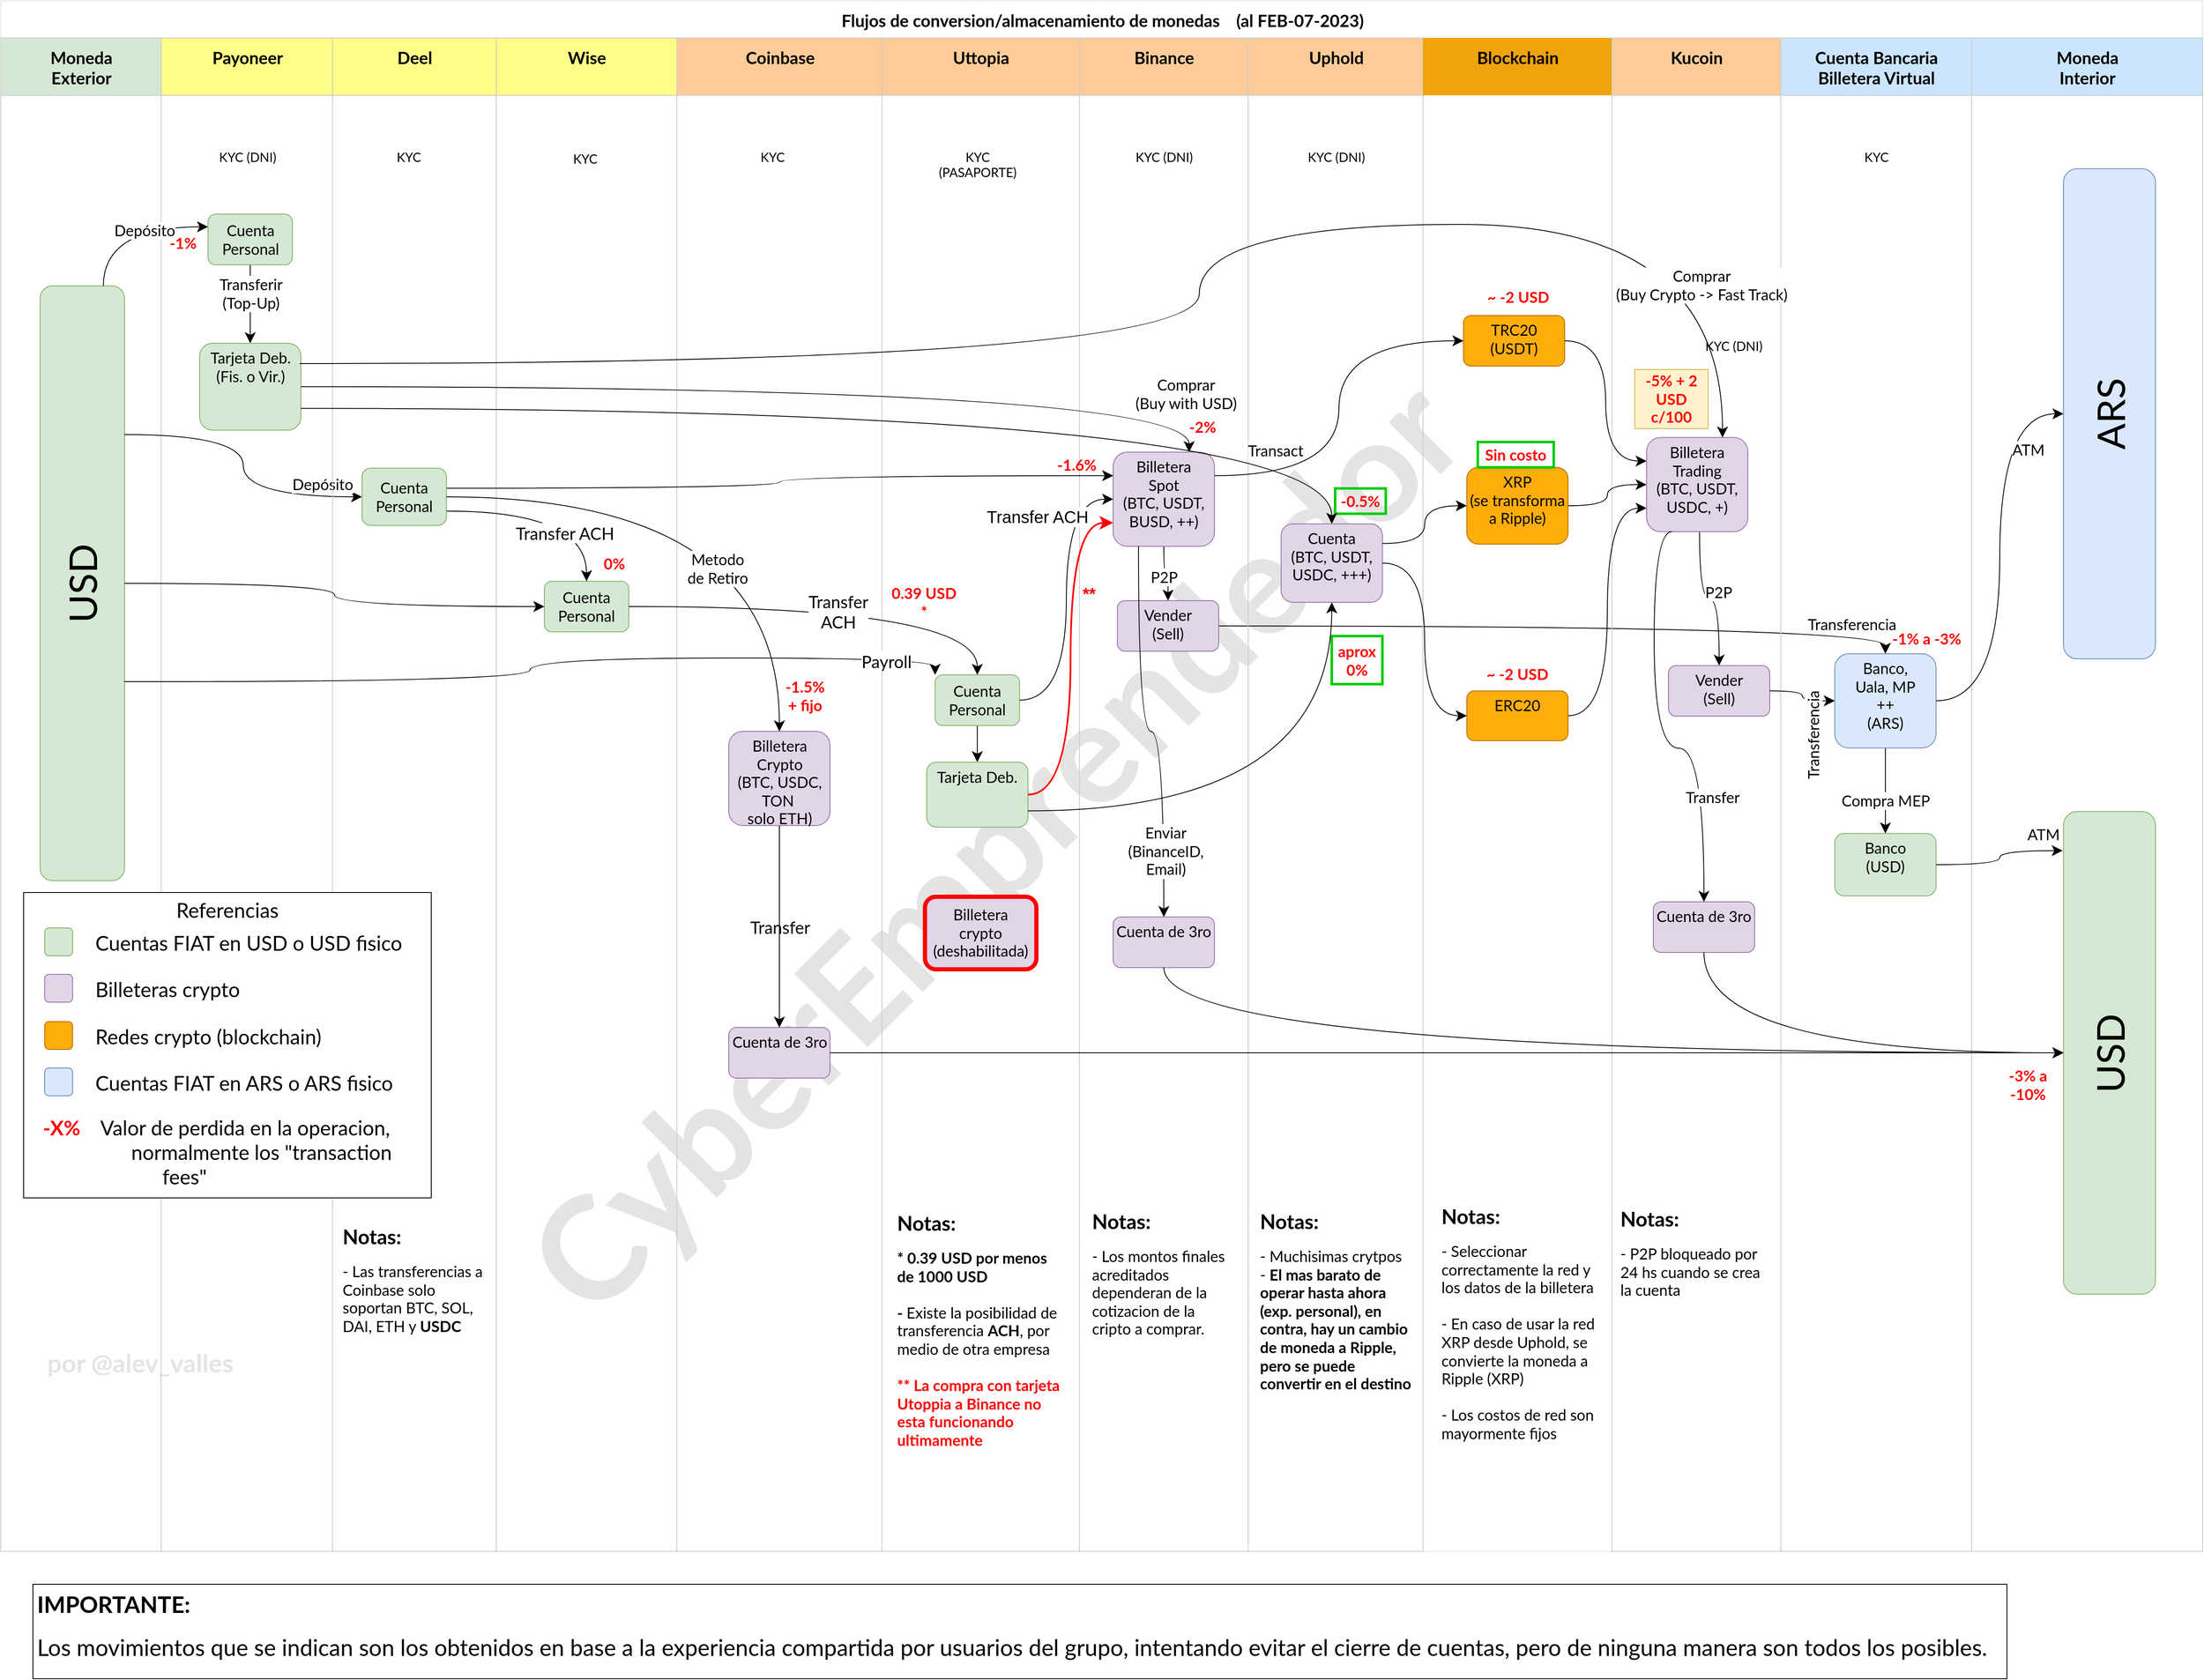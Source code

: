 <mxfile version="20.8.16" type="device"><diagram name="Main" id="74e2e168-ea6b-b213-b513-2b3c1d86103e"><mxGraphModel dx="1247" dy="1133" grid="0" gridSize="10" guides="1" tooltips="1" connect="1" arrows="1" fold="1" page="0" pageScale="1" pageWidth="1100" pageHeight="850" background="none" math="0" shadow="0"><root><mxCell id="0"/><mxCell id="TEljSf_u7JRBcbXx88Jv-3" value="Referencias" style="" parent="0"/><mxCell id="Boh0e2XZ__imPXikgvKo-1" value="Water" style="locked=1;" parent="0"/><mxCell id="Boh0e2XZ__imPXikgvKo-2" value="CyberEmprendedor" style="text;html=1;strokeColor=none;fillColor=none;align=center;verticalAlign=middle;whiteSpace=wrap;rounded=0;fontSize=170;fontStyle=1;fontFamily=Lato;fontSource=https%3A%2F%2Ffonts.googleapis.com%2Fcss%3Ffamily%3DLato;textOpacity=10;rotation=315;" parent="Boh0e2XZ__imPXikgvKo-1" vertex="1"><mxGeometry x="509" y="494" width="1475" height="840" as="geometry"/></mxCell><mxCell id="Boh0e2XZ__imPXikgvKo-4" value="por @alev_valles" style="text;html=1;strokeColor=none;fillColor=none;align=left;verticalAlign=middle;whiteSpace=wrap;rounded=0;fontSize=30;fontStyle=1;fontFamily=Lato;fontSource=https%3A%2F%2Ffonts.googleapis.com%2Fcss%3Ffamily%3DLato;textOpacity=10;rotation=0;" parent="Boh0e2XZ__imPXikgvKo-1" vertex="1"><mxGeometry x="125" y="1487" width="423" height="83" as="geometry"/></mxCell><mxCell id="1" style="" parent="0"/><mxCell id="plK1jbpf5UaX8TvRd6IY-1" value="Flujos de conversion/almacenamiento de monedas&amp;nbsp; &amp;nbsp; (al FEB-07-2023)" style="swimlane;html=1;childLayout=stackLayout;startSize=44;rounded=0;shadow=0;labelBackgroundColor=none;strokeWidth=1;fontFamily=Lato;fontSize=20;align=center;fontSource=https%3A%2F%2Ffonts.googleapis.com%2Fcss%3Ffamily%3DLato;autosize=1;strokeColor=#E6E6E6;collapsible=0;" parent="1" vertex="1"><mxGeometry x="72" y="-84" width="2609.0" height="1838" as="geometry"/></mxCell><mxCell id="plK1jbpf5UaX8TvRd6IY-2" style="edgeStyle=orthogonalEdgeStyle;rounded=1;orthogonalLoop=1;jettySize=auto;html=1;entryX=0.5;entryY=0;entryDx=0;entryDy=0;labelBackgroundColor=none;fontFamily=Lato;fontSource=https%3A%2F%2Ffonts.googleapis.com%2Fcss%3Ffamily%3DLato;fontSize=20;fontColor=default;exitX=1;exitY=0.5;exitDx=0;exitDy=0;curved=1;startArrow=none;startFill=0;endFill=1;strokeWidth=1;endSize=10;startSize=10;" parent="plK1jbpf5UaX8TvRd6IY-1" source="plK1jbpf5UaX8TvRd6IY-44" target="plK1jbpf5UaX8TvRd6IY-78" edge="1"><mxGeometry relative="1" as="geometry"/></mxCell><mxCell id="plK1jbpf5UaX8TvRd6IY-3" value="Transferencia" style="edgeLabel;html=1;align=center;verticalAlign=middle;resizable=0;points=[];fontSize=18;fontFamily=Lato;fontColor=default;fontSource=https%3A%2F%2Ffonts.googleapis.com%2Fcss%3Ffamily%3DLato;" parent="plK1jbpf5UaX8TvRd6IY-2" vertex="1" connectable="0"><mxGeometry x="0.863" y="-2" relative="1" as="geometry"><mxPoint x="-17" y="-4" as="offset"/></mxGeometry></mxCell><mxCell id="plK1jbpf5UaX8TvRd6IY-4" value="&lt;div&gt;Moneda&lt;/div&gt;&lt;div&gt;Exterior&lt;/div&gt;" style="swimlane;html=1;startSize=68;fontFamily=Lato;fontSource=https%3A%2F%2Ffonts.googleapis.com%2Fcss%3Ffamily%3DLato;fontSize=20;fillColor=#d5e8d4;strokeColor=#CCCCCC;autosize=1;verticalAlign=middle;collapsible=0;" parent="plK1jbpf5UaX8TvRd6IY-1" vertex="1"><mxGeometry y="44" width="190" height="1794" as="geometry"/></mxCell><mxCell id="plK1jbpf5UaX8TvRd6IY-5" value="USD" style="rounded=1;whiteSpace=wrap;html=1;shadow=0;labelBackgroundColor=none;strokeWidth=1;fontFamily=Lato;fontSize=46;align=center;fontSource=https%3A%2F%2Ffonts.googleapis.com%2Fcss%3Ffamily%3DLato;verticalAlign=middle;fillColor=#d5e8d4;strokeColor=#82b366;horizontal=0;points=[[0,0,0,0,0],[0,0.25,0,0,0],[0,0.5,0,0,0],[0,0.75,0,0,0],[0,1,0,0,0],[0.25,0,0,0,0],[0.25,1,0,0,0],[0.5,0,0,0,0],[0.5,1,0,0,0],[0.75,0,0,0,0],[0.75,1,0,0,0],[1,0,0,0,0],[1,0.17,0,0,0],[1,0.25,0,0,0],[1,0.33,0,0,0],[1,0.5,0,0,0],[1,0.67,0,0,0],[1,0.75,0,0,0],[1,0.83,0,0,0],[1,1,0,0,0]];" parent="plK1jbpf5UaX8TvRd6IY-4" vertex="1"><mxGeometry x="46.5" y="293.89" width="100" height="705.11" as="geometry"/></mxCell><mxCell id="plK1jbpf5UaX8TvRd6IY-6" value="&lt;div&gt;Payoneer&lt;/div&gt;&lt;div&gt;&lt;br&gt;&lt;/div&gt;" style="swimlane;html=1;startSize=68;fontFamily=Lato;fontSource=https%3A%2F%2Ffonts.googleapis.com%2Fcss%3Ffamily%3DLato;fontSize=20;fillColor=#ffff88;strokeColor=#CCCCCC;autosize=1;verticalAlign=middle;" parent="plK1jbpf5UaX8TvRd6IY-1" vertex="1"><mxGeometry x="190" y="44" width="203" height="1794" as="geometry"/></mxCell><mxCell id="plK1jbpf5UaX8TvRd6IY-7" value="" style="edgeStyle=orthogonalEdgeStyle;rounded=1;orthogonalLoop=1;jettySize=auto;html=1;fontFamily=Lato;fontSource=https%3A%2F%2Ffonts.googleapis.com%2Fcss%3Ffamily%3DLato;fontSize=20;labelBackgroundColor=none;startArrow=none;startFill=0;endFill=1;strokeWidth=1;endSize=10;startSize=10;" parent="plK1jbpf5UaX8TvRd6IY-6" source="plK1jbpf5UaX8TvRd6IY-9" target="plK1jbpf5UaX8TvRd6IY-10" edge="1"><mxGeometry relative="1" as="geometry"/></mxCell><mxCell id="plK1jbpf5UaX8TvRd6IY-8" value="&lt;div style=&quot;font-size: 18px;&quot;&gt;Transferir&lt;/div&gt;&lt;div style=&quot;font-size: 18px;&quot;&gt;(Top-Up)&lt;br style=&quot;font-size: 18px;&quot;&gt;&lt;/div&gt;" style="edgeLabel;html=1;align=center;verticalAlign=middle;resizable=0;points=[];fontSize=18;fontFamily=Lato;fontSource=https%3A%2F%2Ffonts.googleapis.com%2Fcss%3Ffamily%3DLato;" parent="plK1jbpf5UaX8TvRd6IY-7" vertex="1" connectable="0"><mxGeometry x="-0.202" y="1" relative="1" as="geometry"><mxPoint x="-1" y="-3" as="offset"/></mxGeometry></mxCell><mxCell id="plK1jbpf5UaX8TvRd6IY-9" value="&lt;div style=&quot;font-size: 18px;&quot;&gt;Cuenta&lt;/div&gt;&lt;div style=&quot;font-size: 18px;&quot;&gt;Personal&lt;br style=&quot;font-size: 18px;&quot;&gt;&lt;/div&gt;" style="rounded=1;whiteSpace=wrap;html=1;shadow=0;labelBackgroundColor=none;strokeWidth=1;fontFamily=Lato;fontSize=18;align=center;fontSource=https%3A%2F%2Ffonts.googleapis.com%2Fcss%3Ffamily%3DLato;fillColor=#d5e8d4;strokeColor=#82b366;" parent="plK1jbpf5UaX8TvRd6IY-6" vertex="1"><mxGeometry x="55.5" y="208.89" width="100" height="60" as="geometry"/></mxCell><mxCell id="plK1jbpf5UaX8TvRd6IY-10" value="&lt;div style=&quot;font-size: 18px;&quot;&gt;Tarjeta Deb.&lt;br style=&quot;font-size: 18px;&quot;&gt;&lt;/div&gt;&lt;div style=&quot;font-size: 18px;&quot;&gt;(Fis. o Vir.)&lt;br style=&quot;font-size: 18px;&quot;&gt;&lt;/div&gt;" style="whiteSpace=wrap;html=1;fontSize=18;fontFamily=Lato;rounded=1;shadow=0;labelBackgroundColor=none;strokeWidth=1;fontSource=https%3A%2F%2Ffonts.googleapis.com%2Fcss%3Ffamily%3DLato;verticalAlign=top;fillColor=#d5e8d4;strokeColor=#82b366;" parent="plK1jbpf5UaX8TvRd6IY-6" vertex="1"><mxGeometry x="45.5" y="361.89" width="120" height="103" as="geometry"/></mxCell><mxCell id="plK1jbpf5UaX8TvRd6IY-11" value="" style="shape=image;html=1;verticalAlign=top;verticalLabelPosition=bottom;labelBackgroundColor=#ffffff;imageAspect=0;aspect=fixed;image=https://cdn0.iconfinder.com/data/icons/credit-card-debit-card-payment-PNG/80/Mastercard-Curved.png;strokeColor=#CCCCCC;fontFamily=Lato;fontSource=https%3A%2F%2Ffonts.googleapis.com%2Fcss%3Ffamily%3DLato;fontSize=14;" parent="plK1jbpf5UaX8TvRd6IY-6" vertex="1"><mxGeometry x="83" y="419.89" width="45" height="45" as="geometry"/></mxCell><mxCell id="plK1jbpf5UaX8TvRd6IY-12" value="KYC (DNI)" style="shape=image;html=1;verticalAlign=top;verticalLabelPosition=bottom;labelBackgroundColor=#ffffff;imageAspect=0;aspect=fixed;image=https://cdn0.iconfinder.com/data/icons/phosphor-regular-vol-3/256/identification-card-128.png;strokeColor=#CCCCCC;fontFamily=Lato;fontSource=https%3A%2F%2Ffonts.googleapis.com%2Fcss%3Ffamily%3DLato;fontSize=15;" parent="plK1jbpf5UaX8TvRd6IY-6" vertex="1"><mxGeometry x="76" y="74" width="51" height="51" as="geometry"/></mxCell><mxCell id="plK1jbpf5UaX8TvRd6IY-13" value="&lt;b style=&quot;font-size: 18px;&quot;&gt;&lt;font data-font-src=&quot;https://fonts.googleapis.com/css?family=Lato&quot; style=&quot;font-size: 18px;&quot; color=&quot;#FF0000&quot;&gt;&lt;span style=&quot;font-size: 18px;&quot;&gt;-1%&lt;/span&gt;&lt;/font&gt;&lt;/b&gt;" style="text;html=1;strokeColor=none;fillColor=none;align=center;verticalAlign=middle;whiteSpace=wrap;rounded=0;fontSize=18;fontStyle=0;fontFamily=Lato;fontSource=https%3A%2F%2Ffonts.googleapis.com%2Fcss%3Ffamily%3DLato;" parent="plK1jbpf5UaX8TvRd6IY-6" vertex="1"><mxGeometry x="-4.5" y="228" width="60" height="30" as="geometry"/></mxCell><mxCell id="plK1jbpf5UaX8TvRd6IY-14" style="edgeStyle=orthogonalEdgeStyle;rounded=1;html=1;labelBackgroundColor=none;startArrow=none;startFill=0;endArrow=classic;endFill=1;jettySize=auto;orthogonalLoop=1;strokeWidth=1;fontFamily=Lato;fontSize=20;fontSource=https%3A%2F%2Ffonts.googleapis.com%2Fcss%3Ffamily%3DLato;exitX=0.75;exitY=0;exitDx=0;exitDy=0;curved=1;exitPerimeter=0;entryX=0;entryY=0.25;entryDx=0;entryDy=0;endSize=10;startSize=10;" parent="plK1jbpf5UaX8TvRd6IY-1" source="plK1jbpf5UaX8TvRd6IY-5" target="plK1jbpf5UaX8TvRd6IY-9" edge="1"><mxGeometry relative="1" as="geometry"/></mxCell><mxCell id="plK1jbpf5UaX8TvRd6IY-15" value="Depósito" style="edgeLabel;html=1;align=center;verticalAlign=middle;resizable=0;points=[];fontSize=18;fontFamily=Lato;fontSource=https%3A%2F%2Ffonts.googleapis.com%2Fcss%3Ffamily%3DLato;" parent="plK1jbpf5UaX8TvRd6IY-14" vertex="1" connectable="0"><mxGeometry x="0.277" relative="1" as="geometry"><mxPoint x="-6" y="4" as="offset"/></mxGeometry></mxCell><mxCell id="plK1jbpf5UaX8TvRd6IY-16" style="edgeStyle=orthogonalEdgeStyle;rounded=1;html=1;labelBackgroundColor=none;startArrow=none;startFill=0;startSize=10;endArrow=classic;endFill=1;endSize=10;jettySize=auto;orthogonalLoop=1;strokeWidth=1;fontFamily=Lato;fontSize=20;fontSource=https%3A%2F%2Ffonts.googleapis.com%2Fcss%3Ffamily%3DLato;exitX=1;exitY=0.25;exitDx=0;exitDy=0;entryX=0;entryY=0.5;entryDx=0;entryDy=0;curved=1;exitPerimeter=0;" parent="plK1jbpf5UaX8TvRd6IY-1" source="plK1jbpf5UaX8TvRd6IY-5" target="plK1jbpf5UaX8TvRd6IY-19" edge="1"><mxGeometry relative="1" as="geometry"><mxPoint x="81.5" y="341.89" as="sourcePoint"/></mxGeometry></mxCell><mxCell id="plK1jbpf5UaX8TvRd6IY-17" value="Depósito" style="edgeLabel;html=1;align=center;verticalAlign=middle;resizable=0;points=[];fontSize=18;fontFamily=Lato;fontSource=https%3A%2F%2Ffonts.googleapis.com%2Fcss%3Ffamily%3DLato;" parent="plK1jbpf5UaX8TvRd6IY-16" vertex="1" connectable="0"><mxGeometry x="0.277" relative="1" as="geometry"><mxPoint x="81" y="-15" as="offset"/></mxGeometry></mxCell><mxCell id="plK1jbpf5UaX8TvRd6IY-18" value="&lt;div&gt;Deel&lt;/div&gt;&lt;div&gt;&lt;br&gt;&lt;/div&gt;" style="swimlane;html=1;startSize=68;fontFamily=Lato;fontSource=https%3A%2F%2Ffonts.googleapis.com%2Fcss%3Ffamily%3DLato;fontSize=20;fillColor=#ffff88;strokeColor=#CCCCCC;autosize=1;verticalAlign=middle;" parent="plK1jbpf5UaX8TvRd6IY-1" vertex="1"><mxGeometry x="393" y="44" width="194.0" height="1794" as="geometry"/></mxCell><mxCell id="plK1jbpf5UaX8TvRd6IY-19" value="&lt;div style=&quot;font-size: 18px;&quot;&gt;Cuenta&lt;/div&gt;&lt;div style=&quot;font-size: 18px;&quot;&gt;Personal&lt;br style=&quot;font-size: 18px;&quot;&gt;&lt;/div&gt;" style="rounded=1;whiteSpace=wrap;html=1;shadow=0;labelBackgroundColor=none;strokeWidth=1;fontFamily=Lato;fontSize=18;align=center;fontSource=https%3A%2F%2Ffonts.googleapis.com%2Fcss%3Ffamily%3DLato;fillColor=#d5e8d4;strokeColor=#82b366;" parent="plK1jbpf5UaX8TvRd6IY-18" vertex="1"><mxGeometry x="35" y="510" width="100" height="67.89" as="geometry"/></mxCell><mxCell id="plK1jbpf5UaX8TvRd6IY-20" value="KYC" style="shape=image;html=1;verticalAlign=top;verticalLabelPosition=bottom;labelBackgroundColor=#ffffff;imageAspect=0;aspect=fixed;image=https://cdn0.iconfinder.com/data/icons/phosphor-regular-vol-3/256/identification-card-128.png;strokeColor=#CCCCCC;fontFamily=Lato;fontSource=https%3A%2F%2Ffonts.googleapis.com%2Fcss%3Ffamily%3DLato;fontSize=15;" parent="plK1jbpf5UaX8TvRd6IY-18" vertex="1"><mxGeometry x="64.5" y="74" width="51" height="51" as="geometry"/></mxCell><mxCell id="EFXbUnzwnO9cPhhUtlan-17" value="&lt;h1 style=&quot;font-size: 24px;&quot;&gt;Notas:&lt;/h1&gt;&lt;div&gt;- Las transferencias a Coinbase solo soportan BTC, SOL, DAI, ETH y &lt;b&gt;USDC&lt;/b&gt;&lt;/div&gt;" style="text;html=1;strokeColor=none;fillColor=none;spacing=5;spacingTop=-20;whiteSpace=wrap;overflow=hidden;rounded=0;fontSize=18;fontFamily=Lato;fontSource=https%3A%2F%2Ffonts.googleapis.com%2Fcss%3Ffamily%3DLato;" parent="plK1jbpf5UaX8TvRd6IY-18" vertex="1"><mxGeometry x="7.0" y="1401" width="180" height="220" as="geometry"/></mxCell><mxCell id="HxroofoIQyzziF8KAB9Z-2" value="" style="group" parent="plK1jbpf5UaX8TvRd6IY-18" vertex="1" connectable="0"><mxGeometry x="-366" y="1013" width="483" height="362" as="geometry"/></mxCell><mxCell id="TEljSf_u7JRBcbXx88Jv-4" value="Referencias" style="rounded=0;whiteSpace=wrap;html=1;labelBorderColor=none;strokeWidth=1;fontFamily=Lato;fontSource=https%3A%2F%2Ffonts.googleapis.com%2Fcss%3Ffamily%3DLato;fontSize=24;verticalAlign=top;shadow=0;labelBackgroundColor=none;container=0;" parent="HxroofoIQyzziF8KAB9Z-2" vertex="1"><mxGeometry width="483" height="362" as="geometry"/></mxCell><mxCell id="TEljSf_u7JRBcbXx88Jv-5" value="&lt;div style=&quot;font-size: 18px;&quot;&gt;&lt;br&gt;&lt;/div&gt;" style="rounded=1;whiteSpace=wrap;html=1;shadow=0;labelBackgroundColor=none;strokeWidth=1;fontFamily=Lato;fontSize=18;align=center;fontSource=https%3A%2F%2Ffonts.googleapis.com%2Fcss%3Ffamily%3DLato;fillColor=#d5e8d4;strokeColor=#82b366;container=0;" parent="HxroofoIQyzziF8KAB9Z-2" vertex="1"><mxGeometry x="25" y="42" width="33" height="33" as="geometry"/></mxCell><mxCell id="TEljSf_u7JRBcbXx88Jv-7" value="&lt;div style=&quot;font-size: 18px;&quot;&gt;&lt;br&gt;&lt;/div&gt;" style="rounded=1;whiteSpace=wrap;html=1;shadow=0;labelBackgroundColor=none;strokeWidth=1;fontFamily=Lato;fontSize=18;align=center;fontSource=https%3A%2F%2Ffonts.googleapis.com%2Fcss%3Ffamily%3DLato;fillColor=#e1d5e7;strokeColor=#9673a6;container=0;" parent="HxroofoIQyzziF8KAB9Z-2" vertex="1"><mxGeometry x="25" y="97" width="33" height="33" as="geometry"/></mxCell><mxCell id="TEljSf_u7JRBcbXx88Jv-10" value="" style="whiteSpace=wrap;html=1;fontSize=18;fontFamily=Lato;verticalAlign=top;fillColor=#FFAD0B;strokeColor=#BD7000;rounded=1;shadow=0;labelBackgroundColor=none;strokeWidth=1;fontSource=https%3A%2F%2Ffonts.googleapis.com%2Fcss%3Ffamily%3DLato;fontColor=#000000;container=0;" parent="HxroofoIQyzziF8KAB9Z-2" vertex="1"><mxGeometry x="25" y="153" width="33" height="33" as="geometry"/></mxCell><mxCell id="TEljSf_u7JRBcbXx88Jv-12" value="" style="whiteSpace=wrap;html=1;fontSize=18;fontFamily=Lato;verticalAlign=top;rounded=1;shadow=0;labelBackgroundColor=none;strokeWidth=1;fontSource=https%3A%2F%2Ffonts.googleapis.com%2Fcss%3Ffamily%3DLato;fillColor=#dae8fc;strokeColor=#6c8ebf;container=0;" parent="HxroofoIQyzziF8KAB9Z-2" vertex="1"><mxGeometry x="25.0" y="208" width="33" height="33" as="geometry"/></mxCell><mxCell id="TEljSf_u7JRBcbXx88Jv-6" value="Cuentas FIAT en USD o USD fisico" style="text;html=1;strokeColor=none;fillColor=none;align=left;verticalAlign=middle;whiteSpace=wrap;rounded=0;fontSize=24;fontFamily=Lato;fontColor=default;container=0;" parent="HxroofoIQyzziF8KAB9Z-2" vertex="1"><mxGeometry x="83" y="45" width="371" height="30" as="geometry"/></mxCell><mxCell id="TEljSf_u7JRBcbXx88Jv-8" value="Billeteras crypto" style="text;html=1;strokeColor=none;fillColor=none;align=left;verticalAlign=middle;whiteSpace=wrap;rounded=0;fontSize=24;fontFamily=Lato;fontColor=default;container=0;" parent="HxroofoIQyzziF8KAB9Z-2" vertex="1"><mxGeometry x="83" y="100" width="371" height="30" as="geometry"/></mxCell><mxCell id="TEljSf_u7JRBcbXx88Jv-11" value="Redes crypto (blockchain)" style="text;html=1;strokeColor=none;fillColor=none;align=left;verticalAlign=middle;whiteSpace=wrap;rounded=0;fontSize=24;fontFamily=Lato;fontColor=default;container=0;" parent="HxroofoIQyzziF8KAB9Z-2" vertex="1"><mxGeometry x="83" y="156" width="371" height="30" as="geometry"/></mxCell><mxCell id="TEljSf_u7JRBcbXx88Jv-13" value="Cuentas FIAT en ARS o ARS fisico" style="text;html=1;strokeColor=none;fillColor=none;align=left;verticalAlign=middle;whiteSpace=wrap;rounded=0;fontSize=24;fontFamily=Lato;fontColor=default;container=0;" parent="HxroofoIQyzziF8KAB9Z-2" vertex="1"><mxGeometry x="83" y="211" width="371" height="30" as="geometry"/></mxCell><mxCell id="HxroofoIQyzziF8KAB9Z-1" value="&lt;font color=&quot;#ff0000&quot;&gt;&lt;b&gt;-X%&lt;/b&gt;&lt;/font&gt;&amp;nbsp; &amp;nbsp; Valor de perdida en la operacion,&amp;nbsp; &amp;nbsp; &amp;nbsp; &amp;nbsp; &amp;nbsp; &amp;nbsp; &amp;nbsp; &amp;nbsp; &amp;nbsp; &amp;nbsp;normalmente los &quot;transaction&amp;nbsp; &amp;nbsp; &amp;nbsp; &amp;nbsp; &amp;nbsp; &amp;nbsp; &amp;nbsp; &amp;nbsp; &amp;nbsp; &amp;nbsp; &amp;nbsp; &amp;nbsp; &amp;nbsp;fees&quot;" style="text;html=1;strokeColor=none;fillColor=none;align=left;verticalAlign=middle;whiteSpace=wrap;rounded=0;fontSize=24;fontFamily=Lato;fontColor=default;container=0;" parent="HxroofoIQyzziF8KAB9Z-2" vertex="1"><mxGeometry x="21" y="266" width="428" height="83" as="geometry"/></mxCell><mxCell id="plK1jbpf5UaX8TvRd6IY-21" value="Wise&lt;br&gt;&amp;nbsp;" style="swimlane;html=1;startSize=68;fontFamily=Lato;fontSource=https%3A%2F%2Ffonts.googleapis.com%2Fcss%3Ffamily%3DLato;fontSize=20;fillColor=#FFFF88;strokeColor=#CCCCCC;autosize=1;verticalAlign=middle;" parent="plK1jbpf5UaX8TvRd6IY-1" vertex="1"><mxGeometry x="587.0" y="44" width="214" height="1794" as="geometry"/></mxCell><mxCell id="plK1jbpf5UaX8TvRd6IY-25" value="KYC" style="shape=image;html=1;verticalAlign=top;verticalLabelPosition=bottom;labelBackgroundColor=#ffffff;imageAspect=0;aspect=fixed;image=https://cdn0.iconfinder.com/data/icons/phosphor-regular-vol-3/256/identification-card-128.png;strokeColor=#CCCCCC;fontFamily=Lato;fontSource=https%3A%2F%2Ffonts.googleapis.com%2Fcss%3Ffamily%3DLato;fontSize=15;" parent="plK1jbpf5UaX8TvRd6IY-21" vertex="1"><mxGeometry x="79" y="76" width="51" height="51" as="geometry"/></mxCell><mxCell id="plK1jbpf5UaX8TvRd6IY-29" value="&lt;div style=&quot;font-size: 18px;&quot;&gt;Cuenta&lt;/div&gt;&lt;div style=&quot;font-size: 18px;&quot;&gt;Personal&lt;br style=&quot;font-size: 18px;&quot;&gt;&lt;/div&gt;" style="rounded=1;whiteSpace=wrap;html=1;shadow=0;labelBackgroundColor=none;strokeWidth=1;fontFamily=Lato;fontSize=18;align=center;fontSource=https%3A%2F%2Ffonts.googleapis.com%2Fcss%3Ffamily%3DLato;fillColor=#d5e8d4;strokeColor=#82b366;" parent="plK1jbpf5UaX8TvRd6IY-21" vertex="1"><mxGeometry x="57" y="644" width="100" height="60" as="geometry"/></mxCell><mxCell id="EFXbUnzwnO9cPhhUtlan-15" value="&lt;b style=&quot;font-size: 18px;&quot;&gt;&lt;font data-font-src=&quot;https://fonts.googleapis.com/css?family=Lato&quot; style=&quot;font-size: 18px;&quot; color=&quot;#FF0000&quot;&gt;&lt;span style=&quot;font-size: 18px;&quot;&gt;0%&lt;/span&gt;&lt;/font&gt;&lt;/b&gt;" style="text;html=1;strokeColor=none;fillColor=none;align=center;verticalAlign=middle;whiteSpace=wrap;rounded=0;fontSize=18;fontStyle=0;fontFamily=Lato;fontSource=https%3A%2F%2Ffonts.googleapis.com%2Fcss%3Ffamily%3DLato;" parent="plK1jbpf5UaX8TvRd6IY-21" vertex="1"><mxGeometry x="110.0" y="608" width="60" height="30" as="geometry"/></mxCell><mxCell id="plK1jbpf5UaX8TvRd6IY-27" value="Coinbase&lt;br&gt;&amp;nbsp;" style="swimlane;html=1;startSize=68;fontFamily=Lato;fontSource=https%3A%2F%2Ffonts.googleapis.com%2Fcss%3Ffamily%3DLato;fontSize=20;fillColor=#ffcc99;strokeColor=#CCCCCC;autosize=1;verticalAlign=middle;" parent="plK1jbpf5UaX8TvRd6IY-1" vertex="1"><mxGeometry x="801.0" y="44" width="243.0" height="1794" as="geometry"/></mxCell><mxCell id="plK1jbpf5UaX8TvRd6IY-28" value="KYC" style="shape=image;html=1;verticalAlign=top;verticalLabelPosition=bottom;labelBackgroundColor=#ffffff;imageAspect=0;aspect=fixed;image=https://cdn0.iconfinder.com/data/icons/phosphor-regular-vol-3/256/identification-card-128.png;strokeColor=#CCCCCC;fontFamily=Lato;fontSource=https%3A%2F%2Ffonts.googleapis.com%2Fcss%3Ffamily%3DLato;fontSize=15;" parent="plK1jbpf5UaX8TvRd6IY-27" vertex="1"><mxGeometry x="87.5" y="74" width="51" height="51" as="geometry"/></mxCell><mxCell id="plK1jbpf5UaX8TvRd6IY-23" value="&lt;div style=&quot;font-size: 18px;&quot;&gt;Billetera&lt;/div&gt;&lt;div style=&quot;font-size: 18px;&quot;&gt;Crypto&lt;/div&gt;&lt;div style=&quot;font-size: 18px;&quot;&gt;(BTC, USDC,&lt;/div&gt;&lt;div style=&quot;font-size: 18px;&quot;&gt;TON&amp;nbsp;&lt;/div&gt;&lt;div style=&quot;font-size: 18px;&quot;&gt;solo ETH)&lt;br style=&quot;font-size: 18px;&quot;&gt;&lt;/div&gt;" style="whiteSpace=wrap;html=1;fontSize=18;fontFamily=Lato;verticalAlign=top;rounded=1;shadow=0;labelBackgroundColor=none;strokeWidth=1;fontSource=https%3A%2F%2Ffonts.googleapis.com%2Fcss%3Ffamily%3DLato;fillColor=#e1d5e7;strokeColor=#9673a6;" parent="plK1jbpf5UaX8TvRd6IY-27" vertex="1"><mxGeometry x="61.5" y="822" width="120" height="111.61" as="geometry"/></mxCell><mxCell id="plK1jbpf5UaX8TvRd6IY-26" value="&lt;font color=&quot;#ff0000&quot;&gt;&lt;b&gt;-1.5% + fijo&lt;/b&gt;&lt;/font&gt;" style="text;html=1;strokeColor=none;fillColor=none;align=center;verticalAlign=middle;whiteSpace=wrap;rounded=0;fontSize=18;fontStyle=0;fontFamily=Lato;fontSource=https%3A%2F%2Ffonts.googleapis.com%2Fcss%3Ffamily%3DLato;" parent="plK1jbpf5UaX8TvRd6IY-27" vertex="1"><mxGeometry x="121.5" y="758" width="60" height="44" as="geometry"/></mxCell><mxCell id="plK1jbpf5UaX8TvRd6IY-24" value="Cuenta de 3ro" style="whiteSpace=wrap;html=1;fontSize=18;fontFamily=Lato;verticalAlign=top;fillColor=#e1d5e7;strokeColor=#9673a6;rounded=1;shadow=0;labelBackgroundColor=none;strokeWidth=1;fontSource=https%3A%2F%2Ffonts.googleapis.com%2Fcss%3Ffamily%3DLato;" parent="plK1jbpf5UaX8TvRd6IY-27" vertex="1"><mxGeometry x="61.5" y="1173.055" width="120" height="60" as="geometry"/></mxCell><mxCell id="plK1jbpf5UaX8TvRd6IY-22" value="Transfer" style="edgeStyle=orthogonalEdgeStyle;rounded=1;orthogonalLoop=1;jettySize=auto;html=1;entryX=0.5;entryY=0;entryDx=0;entryDy=0;fontSize=20;fontFamily=Lato;fontSource=https%3A%2F%2Ffonts.googleapis.com%2Fcss%3Ffamily%3DLato;labelBackgroundColor=none;startArrow=none;startFill=0;endFill=1;strokeWidth=1;endSize=10;startSize=10;" parent="plK1jbpf5UaX8TvRd6IY-27" source="plK1jbpf5UaX8TvRd6IY-23" target="plK1jbpf5UaX8TvRd6IY-24" edge="1"><mxGeometry relative="1" as="geometry"/></mxCell><mxCell id="plK1jbpf5UaX8TvRd6IY-30" value="Uttopia&lt;br&gt;&amp;nbsp;" style="swimlane;html=1;startSize=68;fontFamily=Lato;fontSource=https%3A%2F%2Ffonts.googleapis.com%2Fcss%3Ffamily%3DLato;fontSize=20;fillColor=#ffcc99;strokeColor=#CCCCCC;autosize=1;verticalAlign=middle;" parent="plK1jbpf5UaX8TvRd6IY-1" vertex="1"><mxGeometry x="1044.0" y="44" width="234" height="1794" as="geometry"/></mxCell><mxCell id="plK1jbpf5UaX8TvRd6IY-31" value="&lt;div style=&quot;font-size: 18px;&quot;&gt;Billetera&lt;/div&gt;&lt;div style=&quot;font-size: 18px;&quot;&gt;crypto&lt;/div&gt;&lt;div style=&quot;font-size: 18px;&quot;&gt;(deshabilitada)&lt;/div&gt;" style="rounded=1;whiteSpace=wrap;html=1;shadow=0;labelBackgroundColor=none;strokeWidth=5;fontFamily=Lato;fontSize=18;align=center;fontSource=https%3A%2F%2Ffonts.googleapis.com%2Fcss%3Ffamily%3DLato;fillColor=#E1D5E7;strokeColor=#FF0000;" parent="plK1jbpf5UaX8TvRd6IY-30" vertex="1"><mxGeometry x="51" y="1018" width="132" height="86" as="geometry"/></mxCell><mxCell id="plK1jbpf5UaX8TvRd6IY-32" value="&lt;font color=&quot;#ff0000&quot;&gt;&lt;b&gt;0.39 USD *&lt;/b&gt;&lt;/font&gt;" style="text;html=1;strokeColor=none;fillColor=none;align=center;verticalAlign=middle;whiteSpace=wrap;rounded=0;fontSize=18;fontStyle=0;fontFamily=Lato;fontSource=https%3A%2F%2Ffonts.googleapis.com%2Fcss%3Ffamily%3DLato;" parent="plK1jbpf5UaX8TvRd6IY-30" vertex="1"><mxGeometry x="4.5" y="654" width="90" height="30" as="geometry"/></mxCell><mxCell id="plK1jbpf5UaX8TvRd6IY-33" value="&lt;h1 style=&quot;font-size: 24px;&quot;&gt;Notas:&lt;/h1&gt;&lt;div&gt;&lt;b&gt;* 0.39 USD por menos de 1000 USD&lt;/b&gt;&lt;/div&gt;&lt;div&gt;&lt;b&gt;&lt;br&gt;&lt;/b&gt;&lt;/div&gt;&lt;div&gt;&lt;b&gt;- &lt;/b&gt;Existe la posibilidad de transferencia &lt;b&gt;ACH&lt;/b&gt;, por medio de otra empresa&lt;/div&gt;&lt;div&gt;&lt;b&gt;&lt;br&gt;&lt;/b&gt;&lt;/div&gt;&lt;div&gt;&lt;b&gt;&lt;font color=&quot;#ff0000&quot;&gt;** La compra con tarjeta Utoppia a Binance no esta funcionando ultimamente&lt;/font&gt;&lt;/b&gt;&lt;/div&gt;" style="text;html=1;strokeColor=none;fillColor=none;spacing=5;spacingTop=-20;whiteSpace=wrap;overflow=hidden;rounded=0;fontSize=18;fontFamily=Lato;fontSource=https%3A%2F%2Ffonts.googleapis.com%2Fcss%3Ffamily%3DLato;" parent="plK1jbpf5UaX8TvRd6IY-30" vertex="1"><mxGeometry x="12.5" y="1385" width="201" height="356" as="geometry"/></mxCell><mxCell id="plK1jbpf5UaX8TvRd6IY-34" value="KYC&lt;br&gt;(PASAPORTE)" style="shape=image;html=1;verticalAlign=top;verticalLabelPosition=bottom;labelBackgroundColor=#ffffff;imageAspect=0;aspect=fixed;image=https://cdn0.iconfinder.com/data/icons/phosphor-regular-vol-3/256/identification-card-128.png;strokeColor=#CCCCCC;fontFamily=Lato;fontSource=https%3A%2F%2Ffonts.googleapis.com%2Fcss%3Ffamily%3DLato;fontSize=15;" parent="plK1jbpf5UaX8TvRd6IY-30" vertex="1"><mxGeometry x="87.5" y="74" width="51" height="51" as="geometry"/></mxCell><mxCell id="plK1jbpf5UaX8TvRd6IY-35" style="edgeStyle=orthogonalEdgeStyle;shape=connector;curved=1;rounded=1;orthogonalLoop=1;jettySize=auto;html=1;entryX=0.5;entryY=0;entryDx=0;entryDy=0;labelBackgroundColor=none;strokeColor=default;strokeWidth=1;fontFamily=Lato;fontSource=https%3A%2F%2Ffonts.googleapis.com%2Fcss%3Ffamily%3DLato;fontSize=27;fontColor=default;startArrow=none;startFill=0;endArrow=classic;endFill=1;startSize=10;endSize=10;" parent="plK1jbpf5UaX8TvRd6IY-30" source="plK1jbpf5UaX8TvRd6IY-36" target="plK1jbpf5UaX8TvRd6IY-37" edge="1"><mxGeometry relative="1" as="geometry"/></mxCell><mxCell id="plK1jbpf5UaX8TvRd6IY-36" value="&lt;div style=&quot;font-size: 18px;&quot;&gt;Cuenta&lt;/div&gt;&lt;div style=&quot;font-size: 18px;&quot;&gt;Personal&lt;br style=&quot;font-size: 18px;&quot;&gt;&lt;/div&gt;" style="rounded=1;whiteSpace=wrap;html=1;shadow=0;labelBackgroundColor=none;strokeWidth=1;fontFamily=Lato;fontSize=18;align=center;fontSource=https%3A%2F%2Ffonts.googleapis.com%2Fcss%3Ffamily%3DLato;fillColor=#d5e8d4;strokeColor=#82b366;" parent="plK1jbpf5UaX8TvRd6IY-30" vertex="1"><mxGeometry x="63" y="755" width="100" height="60" as="geometry"/></mxCell><mxCell id="plK1jbpf5UaX8TvRd6IY-37" value="&lt;div style=&quot;font-size: 18px;&quot;&gt;Tarjeta Deb.&lt;/div&gt;" style="whiteSpace=wrap;html=1;fontSize=18;fontFamily=Lato;rounded=1;shadow=0;labelBackgroundColor=none;strokeWidth=1;fontSource=https%3A%2F%2Ffonts.googleapis.com%2Fcss%3Ffamily%3DLato;verticalAlign=top;fillColor=#d5e8d4;strokeColor=#82b366;" parent="plK1jbpf5UaX8TvRd6IY-30" vertex="1"><mxGeometry x="53" y="858.5" width="120" height="77" as="geometry"/></mxCell><mxCell id="plK1jbpf5UaX8TvRd6IY-38" value="" style="shape=image;html=1;verticalAlign=top;verticalLabelPosition=bottom;labelBackgroundColor=#ffffff;imageAspect=0;aspect=fixed;image=https://cdn0.iconfinder.com/data/icons/credit-card-debit-card-payment-PNG/80/Mastercard-Curved.png;strokeColor=#CCCCCC;fontFamily=Lato;fontSource=https%3A%2F%2Ffonts.googleapis.com%2Fcss%3Ffamily%3DLato;fontSize=14;" parent="plK1jbpf5UaX8TvRd6IY-30" vertex="1"><mxGeometry x="94.5" y="890.5" width="45" height="45" as="geometry"/></mxCell><mxCell id="plK1jbpf5UaX8TvRd6IY-39" value="&lt;div&gt;Binance&lt;/div&gt;&lt;div&gt;&lt;br&gt;&lt;/div&gt;" style="swimlane;html=1;startSize=68;fontFamily=Lato;fontSource=https%3A%2F%2Ffonts.googleapis.com%2Fcss%3Ffamily%3DLato;fontSize=20;fillColor=#ffcc99;strokeColor=#CCCCCC;autosize=1;verticalAlign=middle;" parent="plK1jbpf5UaX8TvRd6IY-1" vertex="1"><mxGeometry x="1278.0" y="44" width="200" height="1794" as="geometry"/></mxCell><mxCell id="plK1jbpf5UaX8TvRd6IY-40" value="KYC (DNI)" style="shape=image;html=1;verticalAlign=top;verticalLabelPosition=bottom;labelBackgroundColor=#ffffff;imageAspect=0;aspect=fixed;image=https://cdn0.iconfinder.com/data/icons/phosphor-regular-vol-3/256/identification-card-128.png;strokeColor=#CCCCCC;fontFamily=Lato;fontSource=https%3A%2F%2Ffonts.googleapis.com%2Fcss%3Ffamily%3DLato;fontSize=15;" parent="plK1jbpf5UaX8TvRd6IY-39" vertex="1"><mxGeometry x="74.5" y="74" width="51" height="51" as="geometry"/></mxCell><mxCell id="plK1jbpf5UaX8TvRd6IY-41" value="" style="edgeStyle=orthogonalEdgeStyle;rounded=1;orthogonalLoop=1;jettySize=auto;html=1;fontSize=20;labelBackgroundColor=none;fontFamily=Lato;fontSource=https%3A%2F%2Ffonts.googleapis.com%2Fcss%3Ffamily%3DLato;curved=1;startArrow=none;startFill=0;endFill=1;strokeWidth=1;endSize=10;startSize=10;" parent="plK1jbpf5UaX8TvRd6IY-39" source="plK1jbpf5UaX8TvRd6IY-43" target="plK1jbpf5UaX8TvRd6IY-44" edge="1"><mxGeometry relative="1" as="geometry"/></mxCell><mxCell id="plK1jbpf5UaX8TvRd6IY-42" value="P2P" style="edgeLabel;html=1;align=center;verticalAlign=middle;resizable=0;points=[];fontSize=18;fontFamily=Lato;fontColor=default;" parent="plK1jbpf5UaX8TvRd6IY-41" vertex="1" connectable="0"><mxGeometry x="0.187" y="-5" relative="1" as="geometry"><mxPoint as="offset"/></mxGeometry></mxCell><mxCell id="plK1jbpf5UaX8TvRd6IY-43" value="&lt;div style=&quot;font-size: 18px;&quot;&gt;Billetera&lt;/div&gt;&lt;div style=&quot;font-size: 18px;&quot;&gt;Spot&lt;/div&gt;&lt;div style=&quot;font-size: 18px;&quot;&gt;(BTC, USDT, BUSD, ++)&lt;br style=&quot;font-size: 18px;&quot;&gt;&lt;/div&gt;" style="whiteSpace=wrap;html=1;fontSize=18;fontFamily=Lato;verticalAlign=top;rounded=1;shadow=0;labelBackgroundColor=none;strokeWidth=1;fontSource=https%3A%2F%2Ffonts.googleapis.com%2Fcss%3Ffamily%3DLato;fillColor=#e1d5e7;strokeColor=#9673a6;" parent="plK1jbpf5UaX8TvRd6IY-39" vertex="1"><mxGeometry x="40" y="491" width="120" height="111.61" as="geometry"/></mxCell><mxCell id="plK1jbpf5UaX8TvRd6IY-44" value="&lt;div&gt;Vender&lt;/div&gt;&lt;div&gt;(Sell)&lt;br&gt;&lt;/div&gt;" style="whiteSpace=wrap;html=1;fontSize=18;fontFamily=Lato;verticalAlign=top;fillColor=#e1d5e7;strokeColor=#9673a6;rounded=1;shadow=0;labelBackgroundColor=none;strokeWidth=1;fontSource=https%3A%2F%2Ffonts.googleapis.com%2Fcss%3Ffamily%3DLato;" parent="plK1jbpf5UaX8TvRd6IY-39" vertex="1"><mxGeometry x="45" y="667.005" width="120" height="60" as="geometry"/></mxCell><mxCell id="plK1jbpf5UaX8TvRd6IY-45" value="Cuenta de 3ro" style="whiteSpace=wrap;html=1;fontSize=18;fontFamily=Lato;verticalAlign=top;fillColor=#e1d5e7;strokeColor=#9673a6;rounded=1;shadow=0;labelBackgroundColor=none;strokeWidth=1;fontSource=https%3A%2F%2Ffonts.googleapis.com%2Fcss%3Ffamily%3DLato;" parent="plK1jbpf5UaX8TvRd6IY-39" vertex="1"><mxGeometry x="40" y="1042.005" width="120" height="60" as="geometry"/></mxCell><mxCell id="plK1jbpf5UaX8TvRd6IY-46" style="edgeStyle=orthogonalEdgeStyle;rounded=1;orthogonalLoop=1;jettySize=auto;html=1;exitX=0.25;exitY=1;exitDx=0;exitDy=0;fontSize=20;fontFamily=Lato;fontSource=https%3A%2F%2Ffonts.googleapis.com%2Fcss%3Ffamily%3DLato;curved=1;labelBackgroundColor=none;startArrow=none;startFill=0;endFill=1;strokeWidth=1;endSize=10;startSize=10;" parent="plK1jbpf5UaX8TvRd6IY-39" source="plK1jbpf5UaX8TvRd6IY-43" target="plK1jbpf5UaX8TvRd6IY-45" edge="1"><mxGeometry relative="1" as="geometry"/></mxCell><mxCell id="plK1jbpf5UaX8TvRd6IY-47" value="&lt;div style=&quot;font-size: 18px;&quot;&gt;Enviar&lt;/div&gt;&lt;div style=&quot;font-size: 18px;&quot;&gt;(BinanceID,&lt;/div&gt;&lt;div style=&quot;font-size: 18px;&quot;&gt;Email)&lt;br style=&quot;font-size: 18px;&quot;&gt;&lt;/div&gt;" style="edgeLabel;html=1;align=center;verticalAlign=middle;resizable=0;points=[];fontSize=18;fontFamily=Lato;fontSource=https%3A%2F%2Ffonts.googleapis.com%2Fcss%3Ffamily%3DLato;" parent="plK1jbpf5UaX8TvRd6IY-46" vertex="1" connectable="0"><mxGeometry x="0.602" y="-5" relative="1" as="geometry"><mxPoint x="7" y="15" as="offset"/></mxGeometry></mxCell><mxCell id="plK1jbpf5UaX8TvRd6IY-48" value="&lt;b style=&quot;font-size: 18px;&quot;&gt;&lt;font data-font-src=&quot;https://fonts.googleapis.com/css?family=Lato&quot; style=&quot;font-size: 18px;&quot; color=&quot;#FF0000&quot;&gt;&lt;span style=&quot;font-size: 18px;&quot;&gt;-2%&lt;/span&gt;&lt;/font&gt;&lt;/b&gt;" style="text;html=1;strokeColor=none;fillColor=none;align=center;verticalAlign=middle;whiteSpace=wrap;rounded=0;fontSize=18;fontStyle=0;fontFamily=Lato;fontSource=https%3A%2F%2Ffonts.googleapis.com%2Fcss%3Ffamily%3DLato;" parent="plK1jbpf5UaX8TvRd6IY-39" vertex="1"><mxGeometry x="116" y="446" width="60" height="30" as="geometry"/></mxCell><mxCell id="plK1jbpf5UaX8TvRd6IY-49" value="&lt;b style=&quot;font-size: 18px;&quot;&gt;&lt;font data-font-src=&quot;https://fonts.googleapis.com/css?family=Lato&quot; style=&quot;font-size: 18px;&quot; color=&quot;#FF0000&quot;&gt;&lt;span style=&quot;font-size: 18px;&quot;&gt;-1.6%&lt;/span&gt;&lt;/font&gt;&lt;/b&gt;" style="text;html=1;strokeColor=none;fillColor=none;align=center;verticalAlign=middle;whiteSpace=wrap;rounded=0;fontSize=18;fontStyle=0;fontFamily=Lato;fontSource=https%3A%2F%2Ffonts.googleapis.com%2Fcss%3Ffamily%3DLato;" parent="plK1jbpf5UaX8TvRd6IY-39" vertex="1"><mxGeometry x="-33" y="491" width="60" height="30" as="geometry"/></mxCell><mxCell id="EFXbUnzwnO9cPhhUtlan-12" value="&lt;h1 style=&quot;font-size: 24px;&quot;&gt;Notas:&lt;/h1&gt;&lt;div&gt;- Los montos finales acreditados dependeran de la cotizacion de la cripto a comprar.&amp;nbsp;&lt;/div&gt;" style="text;html=1;strokeColor=none;fillColor=none;spacing=5;spacingTop=-20;whiteSpace=wrap;overflow=hidden;rounded=0;fontSize=18;fontFamily=Lato;fontSource=https%3A%2F%2Ffonts.googleapis.com%2Fcss%3Ffamily%3DLato;" parent="plK1jbpf5UaX8TvRd6IY-39" vertex="1"><mxGeometry x="10" y="1383" width="180" height="220" as="geometry"/></mxCell><mxCell id="plK1jbpf5UaX8TvRd6IY-50" value="Uphold&lt;br&gt;&amp;nbsp;" style="swimlane;html=1;startSize=68;fontFamily=Lato;fontSource=https%3A%2F%2Ffonts.googleapis.com%2Fcss%3Ffamily%3DLato;fontSize=20;fillColor=#ffcc99;strokeColor=#CCCCCC;autosize=1;verticalAlign=middle;" parent="plK1jbpf5UaX8TvRd6IY-1" vertex="1"><mxGeometry x="1478.0" y="44" width="207" height="1794" as="geometry"/></mxCell><mxCell id="plK1jbpf5UaX8TvRd6IY-51" value="&lt;div style=&quot;font-size: 18px;&quot;&gt;Cuenta&lt;/div&gt;&lt;div style=&quot;font-size: 18px;&quot;&gt;(BTC, USDT, USDC, +++)&lt;br style=&quot;font-size: 18px;&quot;&gt;&lt;/div&gt;" style="whiteSpace=wrap;html=1;fontSize=18;fontFamily=Lato;verticalAlign=top;rounded=1;shadow=0;labelBackgroundColor=none;strokeWidth=1;fontSource=https%3A%2F%2Ffonts.googleapis.com%2Fcss%3Ffamily%3DLato;fillColor=#e1d5e7;strokeColor=#9673a6;" parent="plK1jbpf5UaX8TvRd6IY-50" vertex="1"><mxGeometry x="39" y="576" width="120" height="93" as="geometry"/></mxCell><mxCell id="plK1jbpf5UaX8TvRd6IY-52" value="KYC (DNI)" style="shape=image;html=1;verticalAlign=top;verticalLabelPosition=bottom;labelBackgroundColor=#ffffff;imageAspect=0;aspect=fixed;image=https://cdn0.iconfinder.com/data/icons/phosphor-regular-vol-3/256/identification-card-128.png;strokeColor=#CCCCCC;fontFamily=Lato;fontSource=https%3A%2F%2Ffonts.googleapis.com%2Fcss%3Ffamily%3DLato;fontSize=15;" parent="plK1jbpf5UaX8TvRd6IY-50" vertex="1"><mxGeometry x="78" y="74" width="51" height="51" as="geometry"/></mxCell><mxCell id="plK1jbpf5UaX8TvRd6IY-53" value="&lt;b style=&quot;font-size: 18px;&quot;&gt;&lt;font data-font-src=&quot;https://fonts.googleapis.com/css?family=Lato&quot; style=&quot;font-size: 18px;&quot; color=&quot;#FF0000&quot;&gt;&lt;span style=&quot;font-size: 18px;&quot;&gt;-0.5%&lt;/span&gt;&lt;/font&gt;&lt;/b&gt;" style="text;html=1;strokeColor=#00CC00;fillColor=none;align=center;verticalAlign=middle;whiteSpace=wrap;rounded=0;fontSize=18;fontStyle=0;fontFamily=Lato;fontSource=https%3A%2F%2Ffonts.googleapis.com%2Fcss%3Ffamily%3DLato;fontColor=#ffffff;strokeWidth=3;" parent="plK1jbpf5UaX8TvRd6IY-50" vertex="1"><mxGeometry x="103" y="534" width="60" height="30" as="geometry"/></mxCell><mxCell id="plK1jbpf5UaX8TvRd6IY-54" value="&lt;h1 style=&quot;font-size: 24px;&quot;&gt;Notas:&lt;/h1&gt;&lt;div&gt;- Muchisimas crytpos&lt;/div&gt;&lt;div&gt;- &lt;b&gt;El mas barato de operar hasta ahora (exp. personal), en contra, hay un cambio de moneda a Ripple, pero se puede convertir en el destino&lt;/b&gt;&lt;/div&gt;" style="text;html=1;strokeColor=none;fillColor=none;spacing=5;spacingTop=-20;whiteSpace=wrap;overflow=hidden;rounded=0;fontSize=18;fontFamily=Lato;fontSource=https%3A%2F%2Ffonts.googleapis.com%2Fcss%3Ffamily%3DLato;" parent="plK1jbpf5UaX8TvRd6IY-50" vertex="1"><mxGeometry x="8.5" y="1383" width="190" height="220" as="geometry"/></mxCell><mxCell id="plK1jbpf5UaX8TvRd6IY-55" value="&lt;b style=&quot;font-size: 18px;&quot;&gt;&lt;font data-font-src=&quot;https://fonts.googleapis.com/css?family=Lato&quot; style=&quot;font-size: 18px;&quot; color=&quot;#FF0000&quot;&gt;&lt;span style=&quot;font-size: 18px;&quot;&gt;aprox&lt;br&gt;0%&lt;/span&gt;&lt;/font&gt;&lt;/b&gt;" style="text;html=1;strokeColor=#00CC00;fillColor=none;align=center;verticalAlign=middle;whiteSpace=wrap;rounded=0;fontSize=18;fontStyle=0;fontFamily=Lato;fontSource=https%3A%2F%2Ffonts.googleapis.com%2Fcss%3Ffamily%3DLato;fontColor=#ffffff;strokeWidth=3;" parent="plK1jbpf5UaX8TvRd6IY-50" vertex="1"><mxGeometry x="99" y="709" width="60" height="57" as="geometry"/></mxCell><mxCell id="plK1jbpf5UaX8TvRd6IY-56" value="Blockchain&lt;br&gt;&amp;nbsp;" style="swimlane;html=1;startSize=68;fontFamily=Lato;fontSource=https%3A%2F%2Ffonts.googleapis.com%2Fcss%3Ffamily%3DLato;fontSize=20;fillColor=#f0a30a;strokeColor=none;autosize=1;verticalAlign=middle;fontColor=#000000;" parent="plK1jbpf5UaX8TvRd6IY-1" vertex="1"><mxGeometry x="1685.0" y="44" width="224" height="1794" as="geometry"/></mxCell><mxCell id="plK1jbpf5UaX8TvRd6IY-57" value="TRC20&lt;br&gt;(USDT)" style="whiteSpace=wrap;html=1;fontSize=18;fontFamily=Lato;verticalAlign=top;fillColor=#FFAD0B;strokeColor=#BD7000;rounded=1;shadow=0;labelBackgroundColor=none;strokeWidth=1;fontSource=https%3A%2F%2Ffonts.googleapis.com%2Fcss%3Ffamily%3DLato;fontColor=#000000;" parent="plK1jbpf5UaX8TvRd6IY-56" vertex="1"><mxGeometry x="48" y="328.995" width="120" height="60" as="geometry"/></mxCell><mxCell id="plK1jbpf5UaX8TvRd6IY-58" value="XRP&lt;br&gt;(se transforma a Ripple)" style="whiteSpace=wrap;html=1;fontSize=18;fontFamily=Lato;verticalAlign=top;fillColor=#FFAD0B;strokeColor=#BD7000;rounded=1;shadow=0;labelBackgroundColor=none;strokeWidth=1;fontSource=https%3A%2F%2Ffonts.googleapis.com%2Fcss%3Ffamily%3DLato;fontColor=#000000;" parent="plK1jbpf5UaX8TvRd6IY-56" vertex="1"><mxGeometry x="52" y="509" width="120" height="91" as="geometry"/></mxCell><mxCell id="plK1jbpf5UaX8TvRd6IY-59" value="&lt;b style=&quot;font-size: 18px;&quot;&gt;&lt;font data-font-src=&quot;https://fonts.googleapis.com/css?family=Lato&quot; style=&quot;font-size: 18px;&quot; color=&quot;#FF0000&quot;&gt;&lt;span style=&quot;font-size: 18px;&quot;&gt;~ -2 USD&lt;/span&gt;&lt;/font&gt;&lt;/b&gt;" style="text;html=1;strokeColor=none;fillColor=none;align=center;verticalAlign=middle;whiteSpace=wrap;rounded=0;fontSize=18;fontStyle=0;fontFamily=Lato;fontSource=https%3A%2F%2Ffonts.googleapis.com%2Fcss%3Ffamily%3DLato;" parent="plK1jbpf5UaX8TvRd6IY-56" vertex="1"><mxGeometry x="68" y="292" width="90" height="30" as="geometry"/></mxCell><mxCell id="plK1jbpf5UaX8TvRd6IY-60" value="ERC20" style="whiteSpace=wrap;html=1;fontSize=18;fontFamily=Lato;verticalAlign=top;fillColor=#FFAD0B;strokeColor=#BD7000;rounded=1;shadow=0;labelBackgroundColor=none;strokeWidth=1;fontSource=https%3A%2F%2Ffonts.googleapis.com%2Fcss%3Ffamily%3DLato;fontColor=#000000;" parent="plK1jbpf5UaX8TvRd6IY-56" vertex="1"><mxGeometry x="52" y="774" width="120" height="59" as="geometry"/></mxCell><mxCell id="plK1jbpf5UaX8TvRd6IY-61" value="&lt;b style=&quot;font-size: 18px;&quot;&gt;&lt;font data-font-src=&quot;https://fonts.googleapis.com/css?family=Lato&quot; style=&quot;font-size: 18px;&quot; color=&quot;#FF0000&quot;&gt;&lt;span style=&quot;font-size: 18px;&quot;&gt;~ -2 USD&lt;/span&gt;&lt;/font&gt;&lt;/b&gt;" style="text;html=1;strokeColor=none;fillColor=none;align=center;verticalAlign=middle;whiteSpace=wrap;rounded=0;fontSize=18;fontStyle=0;fontFamily=Lato;fontSource=https%3A%2F%2Ffonts.googleapis.com%2Fcss%3Ffamily%3DLato;" parent="plK1jbpf5UaX8TvRd6IY-56" vertex="1"><mxGeometry x="67" y="739" width="90" height="30" as="geometry"/></mxCell><mxCell id="plK1jbpf5UaX8TvRd6IY-62" value="&lt;b style=&quot;font-size: 18px;&quot;&gt;&lt;font data-font-src=&quot;https://fonts.googleapis.com/css?family=Lato&quot; style=&quot;font-size: 18px;&quot; color=&quot;#FF0000&quot;&gt;&lt;span style=&quot;font-size: 18px;&quot;&gt;Sin costo&lt;/span&gt;&lt;/font&gt;&lt;/b&gt;" style="text;html=1;strokeColor=#00CC00;fillColor=none;align=center;verticalAlign=middle;whiteSpace=wrap;rounded=0;fontSize=18;fontStyle=0;fontFamily=Lato;fontSource=https%3A%2F%2Ffonts.googleapis.com%2Fcss%3Ffamily%3DLato;fontColor=#ffffff;strokeWidth=3;" parent="plK1jbpf5UaX8TvRd6IY-56" vertex="1"><mxGeometry x="65" y="479" width="90" height="30" as="geometry"/></mxCell><mxCell id="plK1jbpf5UaX8TvRd6IY-63" value="&lt;h1 style=&quot;font-size: 24px;&quot;&gt;Notas:&lt;/h1&gt;&lt;div&gt;- Seleccionar correctamente la red y los datos de la billetera&lt;/div&gt;&lt;div&gt;&lt;br&gt;&lt;/div&gt;&lt;div&gt;- En caso de usar la red XRP desde Uphold, se convierte la moneda a Ripple (XRP)&lt;/div&gt;&lt;div&gt;&lt;br&gt;&lt;/div&gt;&lt;div&gt;- Los costos de red son mayormente fijos&lt;/div&gt;" style="text;html=1;strokeColor=none;fillColor=none;spacing=5;spacingTop=-20;whiteSpace=wrap;overflow=hidden;rounded=0;fontSize=18;fontFamily=Lato;fontSource=https%3A%2F%2Ffonts.googleapis.com%2Fcss%3Ffamily%3DLato;" parent="plK1jbpf5UaX8TvRd6IY-56" vertex="1"><mxGeometry x="17" y="1377" width="190" height="301" as="geometry"/></mxCell><mxCell id="plK1jbpf5UaX8TvRd6IY-64" value="&lt;div&gt;Kucoin&lt;/div&gt;&lt;div&gt;&lt;br&gt;&lt;/div&gt;" style="swimlane;html=1;startSize=68;fontFamily=Lato;fontSource=https%3A%2F%2Ffonts.googleapis.com%2Fcss%3Ffamily%3DLato;fontSize=20;fillColor=#ffcc99;strokeColor=#CCCCCC;autosize=1;verticalAlign=middle;" parent="plK1jbpf5UaX8TvRd6IY-1" vertex="1"><mxGeometry x="1909.0" y="44" width="200" height="1794" as="geometry"/></mxCell><mxCell id="plK1jbpf5UaX8TvRd6IY-65" value="&lt;div style=&quot;font-size: 18px;&quot;&gt;Billetera&lt;/div&gt;&lt;div style=&quot;font-size: 18px;&quot;&gt;Trading&lt;/div&gt;&lt;div style=&quot;font-size: 18px;&quot;&gt;(BTC, USDT, USDC, +)&lt;br style=&quot;font-size: 18px;&quot;&gt;&lt;/div&gt;" style="whiteSpace=wrap;html=1;fontSize=18;fontFamily=Lato;verticalAlign=top;rounded=1;shadow=0;labelBackgroundColor=none;strokeWidth=1;fontSource=https%3A%2F%2Ffonts.googleapis.com%2Fcss%3Ffamily%3DLato;fillColor=#e1d5e7;strokeColor=#9673a6;" parent="plK1jbpf5UaX8TvRd6IY-64" vertex="1"><mxGeometry x="41" y="473.64" width="120" height="111.61" as="geometry"/></mxCell><mxCell id="plK1jbpf5UaX8TvRd6IY-66" value="KYC (DNI)" style="shape=image;html=1;verticalAlign=top;verticalLabelPosition=bottom;labelBackgroundColor=default;imageAspect=0;aspect=fixed;image=https://cdn0.iconfinder.com/data/icons/phosphor-regular-vol-3/256/identification-card-128.png;strokeColor=#CCCCCC;fontFamily=Lato;fontSource=https%3A%2F%2Ffonts.googleapis.com%2Fcss%3Ffamily%3DLato;fontSize=15;imageBackground=none;" parent="plK1jbpf5UaX8TvRd6IY-64" vertex="1"><mxGeometry x="132" y="325" width="24" height="24" as="geometry"/></mxCell><mxCell id="plK1jbpf5UaX8TvRd6IY-67" value="" style="edgeStyle=orthogonalEdgeStyle;rounded=1;orthogonalLoop=1;jettySize=auto;html=1;fontSize=20;labelBackgroundColor=none;exitX=0.523;exitY=1.005;exitDx=0;exitDy=0;exitPerimeter=0;fontFamily=Lato;fontSource=https%3A%2F%2Ffonts.googleapis.com%2Fcss%3Ffamily%3DLato;curved=1;startArrow=none;startFill=0;endFill=1;strokeWidth=1;endSize=10;startSize=10;" parent="plK1jbpf5UaX8TvRd6IY-64" source="plK1jbpf5UaX8TvRd6IY-65" target="plK1jbpf5UaX8TvRd6IY-69" edge="1"><mxGeometry relative="1" as="geometry"><mxPoint x="100" y="408.61" as="sourcePoint"/></mxGeometry></mxCell><mxCell id="plK1jbpf5UaX8TvRd6IY-68" value="P2P" style="edgeLabel;html=1;align=center;verticalAlign=middle;resizable=0;points=[];fontSize=18;fontFamily=Lato;fontSource=https%3A%2F%2Ffonts.googleapis.com%2Fcss%3Ffamily%3DLato;" parent="plK1jbpf5UaX8TvRd6IY-67" vertex="1" connectable="0"><mxGeometry x="-0.275" y="1" relative="1" as="geometry"><mxPoint x="21" y="5" as="offset"/></mxGeometry></mxCell><mxCell id="plK1jbpf5UaX8TvRd6IY-69" value="&lt;div&gt;Vender&lt;/div&gt;&lt;div&gt;(Sell)&lt;br&gt;&lt;/div&gt;" style="whiteSpace=wrap;html=1;fontSize=18;fontFamily=Lato;verticalAlign=top;fillColor=#e1d5e7;strokeColor=#9673a6;rounded=1;shadow=0;labelBackgroundColor=none;strokeWidth=1;fontSource=https%3A%2F%2Ffonts.googleapis.com%2Fcss%3Ffamily%3DLato;" parent="plK1jbpf5UaX8TvRd6IY-64" vertex="1"><mxGeometry x="67" y="744.005" width="120" height="60" as="geometry"/></mxCell><mxCell id="plK1jbpf5UaX8TvRd6IY-70" value="&lt;b style=&quot;font-size: 18px;&quot;&gt;&lt;font data-font-src=&quot;https://fonts.googleapis.com/css?family=Lato&quot; style=&quot;font-size: 18px;&quot; color=&quot;#FF0000&quot;&gt;&lt;span style=&quot;font-size: 18px;&quot;&gt;-5% + 2 USD c/100&lt;/span&gt;&lt;/font&gt;&lt;/b&gt;" style="text;html=1;strokeColor=#d6b656;fillColor=#fff2cc;align=center;verticalAlign=middle;whiteSpace=wrap;rounded=0;fontSize=18;fontStyle=0;fontFamily=Lato;fontSource=https%3A%2F%2Ffonts.googleapis.com%2Fcss%3Ffamily%3DLato;" parent="plK1jbpf5UaX8TvRd6IY-64" vertex="1"><mxGeometry x="27" y="393" width="87" height="70" as="geometry"/></mxCell><mxCell id="plK1jbpf5UaX8TvRd6IY-71" value="&lt;h1 style=&quot;font-size: 24px;&quot;&gt;Notas:&lt;/h1&gt;&lt;div&gt;- P2P bloqueado por 24 hs cuando se crea la cuenta&lt;/div&gt;" style="text;html=1;strokeColor=none;fillColor=none;spacing=5;spacingTop=-20;whiteSpace=wrap;overflow=hidden;rounded=0;fontSize=18;fontFamily=Lato;fontSource=https%3A%2F%2Ffonts.googleapis.com%2Fcss%3Ffamily%3DLato;" parent="plK1jbpf5UaX8TvRd6IY-64" vertex="1"><mxGeometry x="5" y="1380" width="190" height="220" as="geometry"/></mxCell><mxCell id="plK1jbpf5UaX8TvRd6IY-72" value="Cuenta de 3ro" style="whiteSpace=wrap;html=1;fontSize=18;fontFamily=Lato;verticalAlign=top;fillColor=#e1d5e7;strokeColor=#9673a6;rounded=1;shadow=0;labelBackgroundColor=none;strokeWidth=1;fontSource=https%3A%2F%2Ffonts.googleapis.com%2Fcss%3Ffamily%3DLato;" parent="plK1jbpf5UaX8TvRd6IY-64" vertex="1"><mxGeometry x="49" y="1024.005" width="120" height="60" as="geometry"/></mxCell><mxCell id="plK1jbpf5UaX8TvRd6IY-73" style="edgeStyle=orthogonalEdgeStyle;rounded=1;orthogonalLoop=1;jettySize=auto;html=1;exitX=0.25;exitY=1;exitDx=0;exitDy=0;fontFamily=Lato;fontSource=https%3A%2F%2Ffonts.googleapis.com%2Fcss%3Ffamily%3DLato;fontSize=20;startArrow=none;startFill=0;curved=1;labelBackgroundColor=none;endFill=1;strokeWidth=1;endSize=10;startSize=10;" parent="plK1jbpf5UaX8TvRd6IY-64" source="plK1jbpf5UaX8TvRd6IY-65" target="plK1jbpf5UaX8TvRd6IY-72" edge="1"><mxGeometry relative="1" as="geometry"><Array as="points"><mxPoint x="50" y="585"/><mxPoint x="50" y="842"/><mxPoint x="109" y="842"/></Array><mxPoint x="80" y="560.2" as="sourcePoint"/><mxPoint x="88" y="998.955" as="targetPoint"/></mxGeometry></mxCell><mxCell id="plK1jbpf5UaX8TvRd6IY-74" value="Transfer" style="edgeLabel;html=1;align=center;verticalAlign=middle;resizable=0;points=[];fontSize=18;fontFamily=Lato;fontSource=https%3A%2F%2Ffonts.googleapis.com%2Fcss%3Ffamily%3DLato;" parent="plK1jbpf5UaX8TvRd6IY-73" vertex="1" connectable="0"><mxGeometry x="0.681" y="4" relative="1" as="geometry"><mxPoint x="6" y="-42" as="offset"/></mxGeometry></mxCell><mxCell id="plK1jbpf5UaX8TvRd6IY-75" value="&lt;div&gt;Cuenta Bancaria &lt;br&gt;&lt;/div&gt;&lt;div&gt;Billetera Virtual&lt;br&gt;&lt;/div&gt;" style="swimlane;html=1;startSize=68;fontFamily=Lato;fontSource=https%3A%2F%2Ffonts.googleapis.com%2Fcss%3Ffamily%3DLato;fontSize=20;fillColor=#cce5ff;strokeColor=#CCCCCC;autosize=1;verticalAlign=middle;" parent="plK1jbpf5UaX8TvRd6IY-1" vertex="1"><mxGeometry x="2109.0" y="44" width="226" height="1794" as="geometry"/></mxCell><mxCell id="plK1jbpf5UaX8TvRd6IY-76" style="edgeStyle=orthogonalEdgeStyle;rounded=1;orthogonalLoop=1;jettySize=auto;html=1;entryX=0.5;entryY=0;entryDx=0;entryDy=0;fontFamily=Lato;fontSource=https%3A%2F%2Ffonts.googleapis.com%2Fcss%3Ffamily%3DLato;curved=1;labelBackgroundColor=none;fontSize=20;startArrow=none;startFill=0;endFill=1;strokeWidth=1;endSize=10;startSize=10;" parent="plK1jbpf5UaX8TvRd6IY-75" source="plK1jbpf5UaX8TvRd6IY-78" target="plK1jbpf5UaX8TvRd6IY-81" edge="1"><mxGeometry relative="1" as="geometry"/></mxCell><mxCell id="plK1jbpf5UaX8TvRd6IY-77" value="Compra MEP" style="edgeLabel;html=1;align=center;verticalAlign=middle;resizable=0;points=[];fontSize=18;fontFamily=Lato;fontSource=https%3A%2F%2Ffonts.googleapis.com%2Fcss%3Ffamily%3DLato;" parent="plK1jbpf5UaX8TvRd6IY-76" vertex="1" connectable="0"><mxGeometry x="0.235" relative="1" as="geometry"><mxPoint as="offset"/></mxGeometry></mxCell><mxCell id="plK1jbpf5UaX8TvRd6IY-78" value="&lt;div&gt;Banco,&lt;/div&gt;&lt;div&gt;Uala, MP&lt;/div&gt;&lt;div&gt;++&lt;br&gt;&lt;/div&gt;&lt;div&gt;(ARS)&lt;/div&gt;" style="whiteSpace=wrap;html=1;fontSize=18;fontFamily=Lato;verticalAlign=top;rounded=1;shadow=0;labelBackgroundColor=none;strokeWidth=1;fontSource=https%3A%2F%2Ffonts.googleapis.com%2Fcss%3Ffamily%3DLato;fillColor=#dae8fc;strokeColor=#6c8ebf;" parent="plK1jbpf5UaX8TvRd6IY-75" vertex="1"><mxGeometry x="64" y="730" width="120" height="111.61" as="geometry"/></mxCell><mxCell id="plK1jbpf5UaX8TvRd6IY-79" value="&lt;b style=&quot;font-size: 18px;&quot;&gt;&lt;font data-font-src=&quot;https://fonts.googleapis.com/css?family=Lato&quot; style=&quot;font-size: 18px;&quot; color=&quot;#FF0000&quot;&gt;&lt;span style=&quot;font-size: 18px;&quot;&gt;-1% a -3%&lt;br&gt;&lt;/span&gt;&lt;/font&gt;&lt;/b&gt;" style="text;html=1;strokeColor=none;fillColor=none;align=center;verticalAlign=middle;whiteSpace=wrap;rounded=0;fontSize=18;fontStyle=0;fontFamily=Lato;fontSource=https%3A%2F%2Ffonts.googleapis.com%2Fcss%3Ffamily%3DLato;" parent="plK1jbpf5UaX8TvRd6IY-75" vertex="1"><mxGeometry x="130" y="697" width="86" height="30" as="geometry"/></mxCell><mxCell id="plK1jbpf5UaX8TvRd6IY-80" value="KYC" style="shape=image;html=1;verticalAlign=top;verticalLabelPosition=bottom;labelBackgroundColor=#ffffff;imageAspect=0;aspect=fixed;image=https://cdn0.iconfinder.com/data/icons/phosphor-regular-vol-3/256/identification-card-128.png;strokeColor=#CCCCCC;fontFamily=Lato;fontSource=https%3A%2F%2Ffonts.googleapis.com%2Fcss%3Ffamily%3DLato;fontSize=15;" parent="plK1jbpf5UaX8TvRd6IY-75" vertex="1"><mxGeometry x="87.5" y="74" width="51" height="51" as="geometry"/></mxCell><mxCell id="plK1jbpf5UaX8TvRd6IY-81" value="&lt;div&gt;Banco&lt;/div&gt;&lt;div&gt;(USD)&lt;/div&gt;" style="whiteSpace=wrap;html=1;fontSize=18;fontFamily=Lato;verticalAlign=top;rounded=1;shadow=0;labelBackgroundColor=none;strokeWidth=1;fontSource=https%3A%2F%2Ffonts.googleapis.com%2Fcss%3Ffamily%3DLato;fillColor=#d5e8d4;strokeColor=#82b366;" parent="plK1jbpf5UaX8TvRd6IY-75" vertex="1"><mxGeometry x="64" y="943" width="120" height="74" as="geometry"/></mxCell><mxCell id="plK1jbpf5UaX8TvRd6IY-82" value="" style="edgeStyle=orthogonalEdgeStyle;rounded=1;orthogonalLoop=1;jettySize=auto;html=1;fontFamily=Lato;fontSource=https%3A%2F%2Ffonts.googleapis.com%2Fcss%3Ffamily%3DLato;fontSize=20;entryX=0.75;entryY=0;entryDx=0;entryDy=0;curved=1;labelBackgroundColor=none;startArrow=none;startFill=0;endFill=1;strokeWidth=1;endSize=10;startSize=10;" parent="plK1jbpf5UaX8TvRd6IY-1" source="plK1jbpf5UaX8TvRd6IY-10" target="plK1jbpf5UaX8TvRd6IY-43" edge="1"><mxGeometry relative="1" as="geometry"/></mxCell><mxCell id="plK1jbpf5UaX8TvRd6IY-83" value="&lt;div style=&quot;font-size: 18px;&quot;&gt;Comprar&lt;/div&gt;&lt;div style=&quot;font-size: 18px;&quot;&gt;(Buy with USD)&lt;br style=&quot;font-size: 18px;&quot;&gt;&lt;/div&gt;" style="edgeLabel;html=1;align=center;verticalAlign=middle;resizable=0;points=[];fontSize=18;fontFamily=Lato;fontSource=https%3A%2F%2Ffonts.googleapis.com%2Fcss%3Ffamily%3DLato;" parent="plK1jbpf5UaX8TvRd6IY-82" vertex="1" connectable="0"><mxGeometry x="0.899" y="2" relative="1" as="geometry"><mxPoint x="-6" y="-12" as="offset"/></mxGeometry></mxCell><mxCell id="plK1jbpf5UaX8TvRd6IY-84" value="&lt;div&gt;Moneda&lt;/div&gt;&lt;div&gt;Interior&lt;br&gt;&lt;/div&gt;" style="swimlane;html=1;startSize=68;fontFamily=Lato;fontSource=https%3A%2F%2Ffonts.googleapis.com%2Fcss%3Ffamily%3DLato;fontSize=20;fillColor=#cce5ff;strokeColor=#CCCCCC;autosize=1;verticalAlign=middle;collapsible=0;" parent="plK1jbpf5UaX8TvRd6IY-1" vertex="1"><mxGeometry x="2335.0" y="44" width="274" height="1794" as="geometry"/></mxCell><mxCell id="plK1jbpf5UaX8TvRd6IY-85" value="&lt;b style=&quot;font-size: 18px;&quot;&gt;&lt;font data-font-src=&quot;https://fonts.googleapis.com/css?family=Lato&quot; style=&quot;font-size: 18px;&quot; color=&quot;#FF0000&quot;&gt;&lt;span style=&quot;font-size: 18px;&quot;&gt;-3% a -10%&lt;br&gt;&lt;/span&gt;&lt;/font&gt;&lt;/b&gt;" style="text;html=1;strokeColor=none;fillColor=none;align=center;verticalAlign=middle;whiteSpace=wrap;rounded=0;fontSize=18;fontStyle=0;fontFamily=Lato;fontSource=https%3A%2F%2Ffonts.googleapis.com%2Fcss%3Ffamily%3DLato;" parent="plK1jbpf5UaX8TvRd6IY-84" vertex="1"><mxGeometry x="37" y="1226" width="60" height="30" as="geometry"/></mxCell><mxCell id="plK1jbpf5UaX8TvRd6IY-86" value="USD" style="rounded=1;whiteSpace=wrap;html=1;shadow=0;labelBackgroundColor=none;strokeWidth=1;fontFamily=Lato;fontSize=46;align=center;fontSource=https%3A%2F%2Ffonts.googleapis.com%2Fcss%3Ffamily%3DLato;verticalAlign=middle;fillColor=#d5e8d4;strokeColor=#82b366;horizontal=0;" parent="plK1jbpf5UaX8TvRd6IY-84" vertex="1"><mxGeometry x="109" y="917" width="109" height="572.11" as="geometry"/></mxCell><mxCell id="plK1jbpf5UaX8TvRd6IY-87" value="ARS" style="rounded=1;whiteSpace=wrap;html=1;shadow=0;labelBackgroundColor=none;strokeWidth=1;fontFamily=Lato;fontSize=46;align=center;fontSource=https%3A%2F%2Ffonts.googleapis.com%2Fcss%3Ffamily%3DLato;verticalAlign=middle;fillColor=#dae8fc;strokeColor=#6c8ebf;horizontal=0;" parent="plK1jbpf5UaX8TvRd6IY-84" vertex="1"><mxGeometry x="109" y="155" width="109" height="581" as="geometry"/></mxCell><mxCell id="plK1jbpf5UaX8TvRd6IY-88" style="edgeStyle=orthogonalEdgeStyle;rounded=1;orthogonalLoop=1;jettySize=auto;html=1;entryX=0;entryY=0.5;entryDx=0;entryDy=0;fontSize=20;fontFamily=Lato;fontSource=https%3A%2F%2Ffonts.googleapis.com%2Fcss%3Ffamily%3DLato;curved=1;labelBackgroundColor=none;startArrow=none;startFill=0;endFill=1;strokeWidth=1;endSize=10;startSize=10;exitX=0.5;exitY=1;exitDx=0;exitDy=0;" parent="plK1jbpf5UaX8TvRd6IY-1" source="plK1jbpf5UaX8TvRd6IY-45" target="plK1jbpf5UaX8TvRd6IY-86" edge="1"><mxGeometry relative="1" as="geometry"/></mxCell><mxCell id="plK1jbpf5UaX8TvRd6IY-89" style="edgeStyle=orthogonalEdgeStyle;rounded=1;orthogonalLoop=1;jettySize=auto;html=1;entryX=0;entryY=0.5;entryDx=0;entryDy=0;labelBackgroundColor=none;fontFamily=Lato;fontSource=https%3A%2F%2Ffonts.googleapis.com%2Fcss%3Ffamily%3DLato;fontSize=20;fontColor=default;curved=1;startArrow=none;startFill=0;endFill=1;strokeWidth=1;endSize=10;startSize=10;" parent="plK1jbpf5UaX8TvRd6IY-1" source="plK1jbpf5UaX8TvRd6IY-78" target="plK1jbpf5UaX8TvRd6IY-87" edge="1"><mxGeometry relative="1" as="geometry"/></mxCell><mxCell id="plK1jbpf5UaX8TvRd6IY-90" value="ATM" style="edgeLabel;html=1;align=center;verticalAlign=middle;resizable=0;points=[];fontSize=18;fontFamily=Lato;fontColor=default;fontSource=https%3A%2F%2Ffonts.googleapis.com%2Fcss%3Ffamily%3DLato;" parent="plK1jbpf5UaX8TvRd6IY-89" vertex="1" connectable="0"><mxGeometry x="0.451" relative="1" as="geometry"><mxPoint x="33" y="-17" as="offset"/></mxGeometry></mxCell><mxCell id="plK1jbpf5UaX8TvRd6IY-91" style="edgeStyle=orthogonalEdgeStyle;rounded=1;orthogonalLoop=1;jettySize=auto;html=1;entryX=-0.009;entryY=0.081;entryDx=0;entryDy=0;entryPerimeter=0;fontFamily=Lato;fontSource=https%3A%2F%2Ffonts.googleapis.com%2Fcss%3Ffamily%3DLato;curved=1;labelBackgroundColor=none;fontSize=20;startArrow=none;startFill=0;endFill=1;strokeWidth=1;endSize=10;startSize=10;" parent="plK1jbpf5UaX8TvRd6IY-1" source="plK1jbpf5UaX8TvRd6IY-81" target="plK1jbpf5UaX8TvRd6IY-86" edge="1"><mxGeometry relative="1" as="geometry"/></mxCell><mxCell id="plK1jbpf5UaX8TvRd6IY-92" value="ATM" style="edgeLabel;html=1;align=center;verticalAlign=middle;resizable=0;points=[];fontSize=18;fontFamily=Lato;fontSource=https%3A%2F%2Ffonts.googleapis.com%2Fcss%3Ffamily%3DLato;" parent="plK1jbpf5UaX8TvRd6IY-91" vertex="1" connectable="0"><mxGeometry x="0.647" y="1" relative="1" as="geometry"><mxPoint x="6" y="-19" as="offset"/></mxGeometry></mxCell><mxCell id="plK1jbpf5UaX8TvRd6IY-93" style="edgeStyle=orthogonalEdgeStyle;rounded=1;orthogonalLoop=1;jettySize=auto;html=1;exitX=1;exitY=0.25;exitDx=0;exitDy=0;entryX=0;entryY=0.5;entryDx=0;entryDy=0;fontFamily=Lato;fontSource=https%3A%2F%2Ffonts.googleapis.com%2Fcss%3Ffamily%3DLato;fontSize=20;startArrow=none;startFill=0;curved=1;labelBackgroundColor=none;endFill=1;strokeWidth=1;endSize=10;startSize=10;" parent="plK1jbpf5UaX8TvRd6IY-1" source="plK1jbpf5UaX8TvRd6IY-43" target="plK1jbpf5UaX8TvRd6IY-57" edge="1"><mxGeometry relative="1" as="geometry"/></mxCell><mxCell id="plK1jbpf5UaX8TvRd6IY-94" style="edgeStyle=orthogonalEdgeStyle;rounded=1;orthogonalLoop=1;jettySize=auto;html=1;exitX=1;exitY=0.5;exitDx=0;exitDy=0;entryX=0;entryY=0.25;entryDx=0;entryDy=0;fontFamily=Lato;fontSource=https%3A%2F%2Ffonts.googleapis.com%2Fcss%3Ffamily%3DLato;fontSize=20;startArrow=none;startFill=0;curved=1;labelBackgroundColor=none;endFill=1;strokeWidth=1;endSize=10;startSize=10;" parent="plK1jbpf5UaX8TvRd6IY-1" source="plK1jbpf5UaX8TvRd6IY-57" target="plK1jbpf5UaX8TvRd6IY-65" edge="1"><mxGeometry relative="1" as="geometry"/></mxCell><mxCell id="plK1jbpf5UaX8TvRd6IY-95" style="edgeStyle=orthogonalEdgeStyle;rounded=1;orthogonalLoop=1;jettySize=auto;html=1;entryX=0.75;entryY=0;entryDx=0;entryDy=0;fontFamily=Lato;fontSource=https%3A%2F%2Ffonts.googleapis.com%2Fcss%3Ffamily%3DLato;fontSize=20;startArrow=none;startFill=0;curved=1;labelBackgroundColor=none;endFill=1;strokeWidth=1;endSize=10;startSize=10;" parent="plK1jbpf5UaX8TvRd6IY-1" target="plK1jbpf5UaX8TvRd6IY-65" edge="1"><mxGeometry relative="1" as="geometry"><Array as="points"><mxPoint x="1420" y="430"/><mxPoint x="1420" y="265"/><mxPoint x="2040" y="265"/></Array><mxPoint x="354" y="430" as="sourcePoint"/></mxGeometry></mxCell><mxCell id="plK1jbpf5UaX8TvRd6IY-96" value="Comprar&lt;br style=&quot;font-size: 18px;&quot;&gt;(Buy Crypto -&amp;gt; Fast Track)" style="edgeLabel;html=1;align=center;verticalAlign=middle;resizable=0;points=[];fontSize=18;fontFamily=Lato;fontSource=https%3A%2F%2Ffonts.googleapis.com%2Fcss%3Ffamily%3DLato;" parent="plK1jbpf5UaX8TvRd6IY-95" vertex="1" connectable="0"><mxGeometry x="0.923" relative="1" as="geometry"><mxPoint x="-25" y="-100" as="offset"/></mxGeometry></mxCell><mxCell id="plK1jbpf5UaX8TvRd6IY-97" style="edgeStyle=orthogonalEdgeStyle;rounded=1;orthogonalLoop=1;jettySize=auto;html=1;entryX=0;entryY=0.5;entryDx=0;entryDy=0;fontFamily=Lato;fontSource=https%3A%2F%2Ffonts.googleapis.com%2Fcss%3Ffamily%3DLato;fontSize=20;startArrow=none;startFill=0;curved=1;labelBackgroundColor=none;endFill=1;strokeWidth=1;endSize=10;startSize=10;" parent="plK1jbpf5UaX8TvRd6IY-1" source="plK1jbpf5UaX8TvRd6IY-69" target="plK1jbpf5UaX8TvRd6IY-78" edge="1"><mxGeometry relative="1" as="geometry"/></mxCell><mxCell id="plK1jbpf5UaX8TvRd6IY-98" value="Transferencia" style="edgeLabel;html=1;align=center;verticalAlign=middle;resizable=0;points=[];fontSize=18;fontFamily=Lato;horizontal=0;fontSource=https%3A%2F%2Ffonts.googleapis.com%2Fcss%3Ffamily%3DLato;" parent="plK1jbpf5UaX8TvRd6IY-97" vertex="1" connectable="0"><mxGeometry x="0.135" y="-2" relative="1" as="geometry"><mxPoint x="12" y="39" as="offset"/></mxGeometry></mxCell><mxCell id="plK1jbpf5UaX8TvRd6IY-99" style="edgeStyle=orthogonalEdgeStyle;rounded=1;orthogonalLoop=1;jettySize=auto;html=1;exitX=1;exitY=0.75;exitDx=0;exitDy=0;entryX=0.5;entryY=0;entryDx=0;entryDy=0;fontFamily=Lato;fontSource=https%3A%2F%2Ffonts.googleapis.com%2Fcss%3Ffamily%3DLato;fontSize=20;startArrow=none;startFill=0;curved=1;labelBackgroundColor=none;endFill=1;strokeWidth=1;endSize=10;startSize=10;" parent="plK1jbpf5UaX8TvRd6IY-1" source="plK1jbpf5UaX8TvRd6IY-10" target="plK1jbpf5UaX8TvRd6IY-51" edge="1"><mxGeometry relative="1" as="geometry"/></mxCell><mxCell id="plK1jbpf5UaX8TvRd6IY-100" value="Transact" style="edgeLabel;html=1;align=center;verticalAlign=middle;resizable=0;points=[];fontSize=18;fontFamily=Lato;fontSource=https%3A%2F%2Ffonts.googleapis.com%2Fcss%3Ffamily%3DLato;" parent="plK1jbpf5UaX8TvRd6IY-99" vertex="1" connectable="0"><mxGeometry x="0.76" y="-1" relative="1" as="geometry"><mxPoint x="-41" y="49" as="offset"/></mxGeometry></mxCell><mxCell id="plK1jbpf5UaX8TvRd6IY-101" style="edgeStyle=orthogonalEdgeStyle;rounded=1;orthogonalLoop=1;jettySize=auto;html=1;entryX=0;entryY=0.5;entryDx=0;entryDy=0;fontFamily=Lato;fontSource=https%3A%2F%2Ffonts.googleapis.com%2Fcss%3Ffamily%3DLato;fontSize=20;startArrow=none;startFill=0;curved=1;labelBackgroundColor=none;endFill=1;strokeWidth=1;endSize=10;startSize=10;" parent="plK1jbpf5UaX8TvRd6IY-1" source="plK1jbpf5UaX8TvRd6IY-58" target="plK1jbpf5UaX8TvRd6IY-65" edge="1"><mxGeometry relative="1" as="geometry"/></mxCell><mxCell id="plK1jbpf5UaX8TvRd6IY-102" style="edgeStyle=orthogonalEdgeStyle;rounded=1;orthogonalLoop=1;jettySize=auto;html=1;exitX=1;exitY=0.25;exitDx=0;exitDy=0;entryX=0;entryY=0.5;entryDx=0;entryDy=0;fontFamily=Lato;fontSource=https%3A%2F%2Ffonts.googleapis.com%2Fcss%3Ffamily%3DLato;fontSize=20;startArrow=none;startFill=0;curved=1;labelBackgroundColor=none;endFill=1;strokeWidth=1;endSize=10;startSize=10;" parent="plK1jbpf5UaX8TvRd6IY-1" source="plK1jbpf5UaX8TvRd6IY-51" target="plK1jbpf5UaX8TvRd6IY-58" edge="1"><mxGeometry relative="1" as="geometry"/></mxCell><mxCell id="plK1jbpf5UaX8TvRd6IY-103" style="edgeStyle=orthogonalEdgeStyle;rounded=1;orthogonalLoop=1;jettySize=auto;html=1;entryX=0;entryY=0.5;entryDx=0;entryDy=0;fontFamily=Lato;fontSource=https%3A%2F%2Ffonts.googleapis.com%2Fcss%3Ffamily%3DLato;fontSize=20;startArrow=none;startFill=0;curved=1;labelBackgroundColor=none;endFill=1;strokeWidth=1;endSize=10;startSize=10;" parent="plK1jbpf5UaX8TvRd6IY-1" source="plK1jbpf5UaX8TvRd6IY-51" target="plK1jbpf5UaX8TvRd6IY-60" edge="1"><mxGeometry relative="1" as="geometry"/></mxCell><mxCell id="plK1jbpf5UaX8TvRd6IY-104" style="edgeStyle=orthogonalEdgeStyle;rounded=1;orthogonalLoop=1;jettySize=auto;html=1;entryX=0;entryY=0.75;entryDx=0;entryDy=0;fontFamily=Lato;fontSource=https%3A%2F%2Ffonts.googleapis.com%2Fcss%3Ffamily%3DLato;fontSize=20;startArrow=none;startFill=0;curved=1;labelBackgroundColor=none;endFill=1;strokeWidth=1;endSize=10;startSize=10;" parent="plK1jbpf5UaX8TvRd6IY-1" source="plK1jbpf5UaX8TvRd6IY-60" target="plK1jbpf5UaX8TvRd6IY-65" edge="1"><mxGeometry relative="1" as="geometry"/></mxCell><mxCell id="plK1jbpf5UaX8TvRd6IY-105" style="edgeStyle=orthogonalEdgeStyle;rounded=1;orthogonalLoop=1;jettySize=auto;html=1;entryX=0;entryY=0.5;entryDx=0;entryDy=0;fontFamily=Lato;fontSource=https%3A%2F%2Ffonts.googleapis.com%2Fcss%3Ffamily%3DLato;fontSize=20;startArrow=none;startFill=0;curved=1;labelBackgroundColor=none;endFill=1;strokeWidth=1;endSize=10;startSize=10;exitX=0.5;exitY=1;exitDx=0;exitDy=0;" parent="plK1jbpf5UaX8TvRd6IY-1" source="plK1jbpf5UaX8TvRd6IY-72" target="plK1jbpf5UaX8TvRd6IY-86" edge="1"><mxGeometry relative="1" as="geometry"/></mxCell><mxCell id="plK1jbpf5UaX8TvRd6IY-106" style="edgeStyle=orthogonalEdgeStyle;rounded=1;orthogonalLoop=1;jettySize=auto;html=1;entryX=0.5;entryY=0;entryDx=0;entryDy=0;exitX=1;exitY=0.5;exitDx=0;exitDy=0;curved=1;fontFamily=Lato;fontSource=https%3A%2F%2Ffonts.googleapis.com%2Fcss%3Ffamily%3DLato;labelBackgroundColor=none;fontSize=20;startArrow=none;startFill=0;endFill=1;strokeWidth=1;endSize=10;startSize=10;" parent="plK1jbpf5UaX8TvRd6IY-1" source="plK1jbpf5UaX8TvRd6IY-19" target="plK1jbpf5UaX8TvRd6IY-23" edge="1"><mxGeometry relative="1" as="geometry"/></mxCell><mxCell id="plK1jbpf5UaX8TvRd6IY-107" value="Metodo&lt;br&gt;de Retiro" style="edgeLabel;html=1;align=center;verticalAlign=middle;resizable=0;points=[];fontSize=18;fontFamily=Lato;fontSource=https%3A%2F%2Ffonts.googleapis.com%2Fcss%3Ffamily%3DLato;" parent="plK1jbpf5UaX8TvRd6IY-106" vertex="1" connectable="0"><mxGeometry x="0.164" y="2" relative="1" as="geometry"><mxPoint x="-71" y="87" as="offset"/></mxGeometry></mxCell><mxCell id="plK1jbpf5UaX8TvRd6IY-108" style="edgeStyle=orthogonalEdgeStyle;rounded=1;orthogonalLoop=1;jettySize=auto;html=1;entryX=0;entryY=0.5;entryDx=0;entryDy=0;fontSize=20;curved=1;fontFamily=Lato;fontSource=https%3A%2F%2Ffonts.googleapis.com%2Fcss%3Ffamily%3DLato;labelBackgroundColor=none;startArrow=none;startFill=0;endFill=1;strokeWidth=1;endSize=10;startSize=10;" parent="plK1jbpf5UaX8TvRd6IY-1" source="plK1jbpf5UaX8TvRd6IY-24" target="plK1jbpf5UaX8TvRd6IY-86" edge="1"><mxGeometry relative="1" as="geometry"/></mxCell><mxCell id="plK1jbpf5UaX8TvRd6IY-109" style="edgeStyle=orthogonalEdgeStyle;rounded=1;orthogonalLoop=1;jettySize=auto;html=1;entryX=0;entryY=0.25;entryDx=0;entryDy=0;fontSize=20;exitX=1.004;exitY=0.35;exitDx=0;exitDy=0;exitPerimeter=0;curved=1;fontFamily=Lato;fontSource=https%3A%2F%2Ffonts.googleapis.com%2Fcss%3Ffamily%3DLato;labelBackgroundColor=none;startArrow=none;startFill=0;endFill=1;strokeWidth=1;endSize=10;startSize=10;" parent="plK1jbpf5UaX8TvRd6IY-1" source="plK1jbpf5UaX8TvRd6IY-19" target="plK1jbpf5UaX8TvRd6IY-43" edge="1"><mxGeometry relative="1" as="geometry"/></mxCell><mxCell id="plK1jbpf5UaX8TvRd6IY-110" style="edgeStyle=orthogonalEdgeStyle;shape=connector;curved=1;rounded=1;orthogonalLoop=1;jettySize=auto;html=1;exitX=1;exitY=0.5;exitDx=0;exitDy=0;exitPerimeter=0;labelBackgroundColor=none;strokeColor=default;strokeWidth=1;fontFamily=Lato;fontSource=https%3A%2F%2Ffonts.googleapis.com%2Fcss%3Ffamily%3DLato;fontSize=20;fontColor=default;startArrow=none;startFill=0;endArrow=classic;endFill=1;startSize=10;endSize=10;" parent="plK1jbpf5UaX8TvRd6IY-1" source="plK1jbpf5UaX8TvRd6IY-5" target="plK1jbpf5UaX8TvRd6IY-29" edge="1"><mxGeometry relative="1" as="geometry"/></mxCell><mxCell id="plK1jbpf5UaX8TvRd6IY-111" style="edgeStyle=orthogonalEdgeStyle;shape=connector;curved=1;rounded=1;orthogonalLoop=1;jettySize=auto;html=1;exitX=1;exitY=0.5;exitDx=0;exitDy=0;entryX=0.5;entryY=0;entryDx=0;entryDy=0;labelBackgroundColor=none;strokeColor=default;strokeWidth=1;fontFamily=Lato;fontSource=https%3A%2F%2Ffonts.googleapis.com%2Fcss%3Ffamily%3DLato;fontSize=20;fontColor=default;startArrow=none;startFill=0;endArrow=classic;endFill=1;startSize=10;endSize=10;" parent="plK1jbpf5UaX8TvRd6IY-1" source="plK1jbpf5UaX8TvRd6IY-29" target="plK1jbpf5UaX8TvRd6IY-36" edge="1"><mxGeometry relative="1" as="geometry"/></mxCell><mxCell id="plK1jbpf5UaX8TvRd6IY-112" value="Transfer&lt;br&gt;ACH" style="edgeLabel;html=1;align=center;verticalAlign=middle;resizable=0;points=[];fontSize=20;fontFamily=Lato;fontColor=default;" parent="plK1jbpf5UaX8TvRd6IY-111" vertex="1" connectable="0"><mxGeometry x="0.175" y="-2" relative="1" as="geometry"><mxPoint x="-42" y="3" as="offset"/></mxGeometry></mxCell><mxCell id="plK1jbpf5UaX8TvRd6IY-113" style="edgeStyle=orthogonalEdgeStyle;shape=connector;curved=1;rounded=1;orthogonalLoop=1;jettySize=auto;html=1;entryX=0;entryY=0;entryDx=0;entryDy=0;labelBackgroundColor=none;strokeColor=default;strokeWidth=1;fontFamily=Lato;fontSource=https%3A%2F%2Ffonts.googleapis.com%2Fcss%3Ffamily%3DLato;fontSize=27;fontColor=default;startArrow=none;startFill=0;endArrow=classic;endFill=1;startSize=10;endSize=10;" parent="plK1jbpf5UaX8TvRd6IY-1" target="plK1jbpf5UaX8TvRd6IY-36" edge="1"><mxGeometry relative="1" as="geometry"><mxPoint x="146" y="807" as="sourcePoint"/></mxGeometry></mxCell><mxCell id="plK1jbpf5UaX8TvRd6IY-114" value="Payroll" style="edgeLabel;html=1;align=center;verticalAlign=middle;resizable=0;points=[];fontSize=20;fontFamily=Lato;fontColor=default;" parent="plK1jbpf5UaX8TvRd6IY-113" vertex="1" connectable="0"><mxGeometry x="0.896" y="1" relative="1" as="geometry"><mxPoint x="-26" y="4" as="offset"/></mxGeometry></mxCell><mxCell id="plK1jbpf5UaX8TvRd6IY-115" style="edgeStyle=orthogonalEdgeStyle;shape=connector;curved=1;rounded=1;orthogonalLoop=1;jettySize=auto;html=1;entryX=0;entryY=0.75;entryDx=0;entryDy=0;labelBackgroundColor=none;strokeColor=#FF0000;strokeWidth=2;fontFamily=Lato;fontSource=https%3A%2F%2Ffonts.googleapis.com%2Fcss%3Ffamily%3DLato;fontSize=27;fontColor=default;startArrow=none;startFill=0;endArrow=classic;endFill=1;startSize=10;endSize=10;exitX=1;exitY=0.5;exitDx=0;exitDy=0;" parent="plK1jbpf5UaX8TvRd6IY-1" source="plK1jbpf5UaX8TvRd6IY-37" target="plK1jbpf5UaX8TvRd6IY-43" edge="1"><mxGeometry relative="1" as="geometry"/></mxCell><mxCell id="EFXbUnzwnO9cPhhUtlan-11" value="**" style="edgeLabel;html=1;align=center;verticalAlign=middle;resizable=0;points=[];fontSize=20;fontColor=#FF0000;fontStyle=1" parent="plK1jbpf5UaX8TvRd6IY-115" vertex="1" connectable="0"><mxGeometry x="-0.279" y="4" relative="1" as="geometry"><mxPoint x="25" y="-137" as="offset"/></mxGeometry></mxCell><mxCell id="plK1jbpf5UaX8TvRd6IY-116" style="edgeStyle=orthogonalEdgeStyle;shape=connector;curved=1;rounded=1;orthogonalLoop=1;jettySize=auto;html=1;exitX=1;exitY=0.75;exitDx=0;exitDy=0;entryX=0.5;entryY=1;entryDx=0;entryDy=0;labelBackgroundColor=none;strokeColor=default;strokeWidth=1;fontFamily=Lato;fontSource=https%3A%2F%2Ffonts.googleapis.com%2Fcss%3Ffamily%3DLato;fontSize=27;fontColor=default;startArrow=none;startFill=0;endArrow=classic;endFill=1;startSize=10;endSize=10;" parent="plK1jbpf5UaX8TvRd6IY-1" source="plK1jbpf5UaX8TvRd6IY-37" target="plK1jbpf5UaX8TvRd6IY-51" edge="1"><mxGeometry relative="1" as="geometry"/></mxCell><mxCell id="EFXbUnzwnO9cPhhUtlan-1" style="edgeStyle=orthogonalEdgeStyle;rounded=1;orthogonalLoop=1;jettySize=auto;html=1;entryX=0;entryY=0.5;entryDx=0;entryDy=0;strokeColor=default;strokeWidth=1;curved=1;labelBackgroundColor=none;fontSize=20;fontFamily=Lato;fontSource=https%3A%2F%2Ffonts.googleapis.com%2Fcss%3Ffamily%3DLato;startArrow=none;startFill=0;endFill=1;startSize=10;endSize=10;" parent="plK1jbpf5UaX8TvRd6IY-1" source="plK1jbpf5UaX8TvRd6IY-36" target="plK1jbpf5UaX8TvRd6IY-43" edge="1"><mxGeometry relative="1" as="geometry"/></mxCell><mxCell id="EFXbUnzwnO9cPhhUtlan-2" value="Transfer ACH" style="edgeLabel;html=1;align=center;verticalAlign=middle;resizable=0;points=[];fontSize=20;" parent="EFXbUnzwnO9cPhhUtlan-1" vertex="1" connectable="0"><mxGeometry x="0.245" y="1" relative="1" as="geometry"><mxPoint x="-34" y="-56" as="offset"/></mxGeometry></mxCell><mxCell id="EFXbUnzwnO9cPhhUtlan-14" style="edgeStyle=orthogonalEdgeStyle;curved=1;rounded=1;orthogonalLoop=1;jettySize=auto;html=1;exitX=1;exitY=0.75;exitDx=0;exitDy=0;strokeColor=default;strokeWidth=1;fontSize=20;fontColor=default;labelBackgroundColor=none;fontFamily=Lato;fontSource=https%3A%2F%2Ffonts.googleapis.com%2Fcss%3Ffamily%3DLato;startArrow=none;startFill=0;endFill=1;startSize=10;endSize=10;" parent="plK1jbpf5UaX8TvRd6IY-1" source="plK1jbpf5UaX8TvRd6IY-19" target="plK1jbpf5UaX8TvRd6IY-29" edge="1"><mxGeometry relative="1" as="geometry"/></mxCell><mxCell id="EFXbUnzwnO9cPhhUtlan-16" value="Transfer ACH" style="edgeLabel;html=1;align=center;verticalAlign=middle;resizable=0;points=[];fontSize=20;fontFamily=Lato;fontColor=default;" parent="EFXbUnzwnO9cPhhUtlan-14" vertex="1" connectable="0"><mxGeometry x="0.535" y="-26" relative="1" as="geometry"><mxPoint as="offset"/></mxGeometry></mxCell><mxCell id="plK1jbpf5UaX8TvRd6IY-117" value="&lt;h1 style=&quot;font-size: 27px;&quot;&gt;IMPORTANTE:&lt;/h1&gt;&lt;div style=&quot;font-size: 27px;&quot;&gt;Los movimientos que se indican son los obtenidos en base a la experiencia compartida por usuarios del grupo, intentando evitar el cierre de cuentas, pero de ninguna manera son todos los posibles.&lt;/div&gt;" style="text;html=1;strokeColor=default;fillColor=none;spacing=5;spacingTop=-20;whiteSpace=wrap;overflow=hidden;rounded=0;fontSize=27;fontFamily=Lato;fontSource=https%3A%2F%2Ffonts.googleapis.com%2Fcss%3Ffamily%3DLato;labelBorderColor=none;" parent="1" vertex="1"><mxGeometry x="110" y="1793" width="2339" height="112" as="geometry"/></mxCell></root></mxGraphModel></diagram></mxfile>